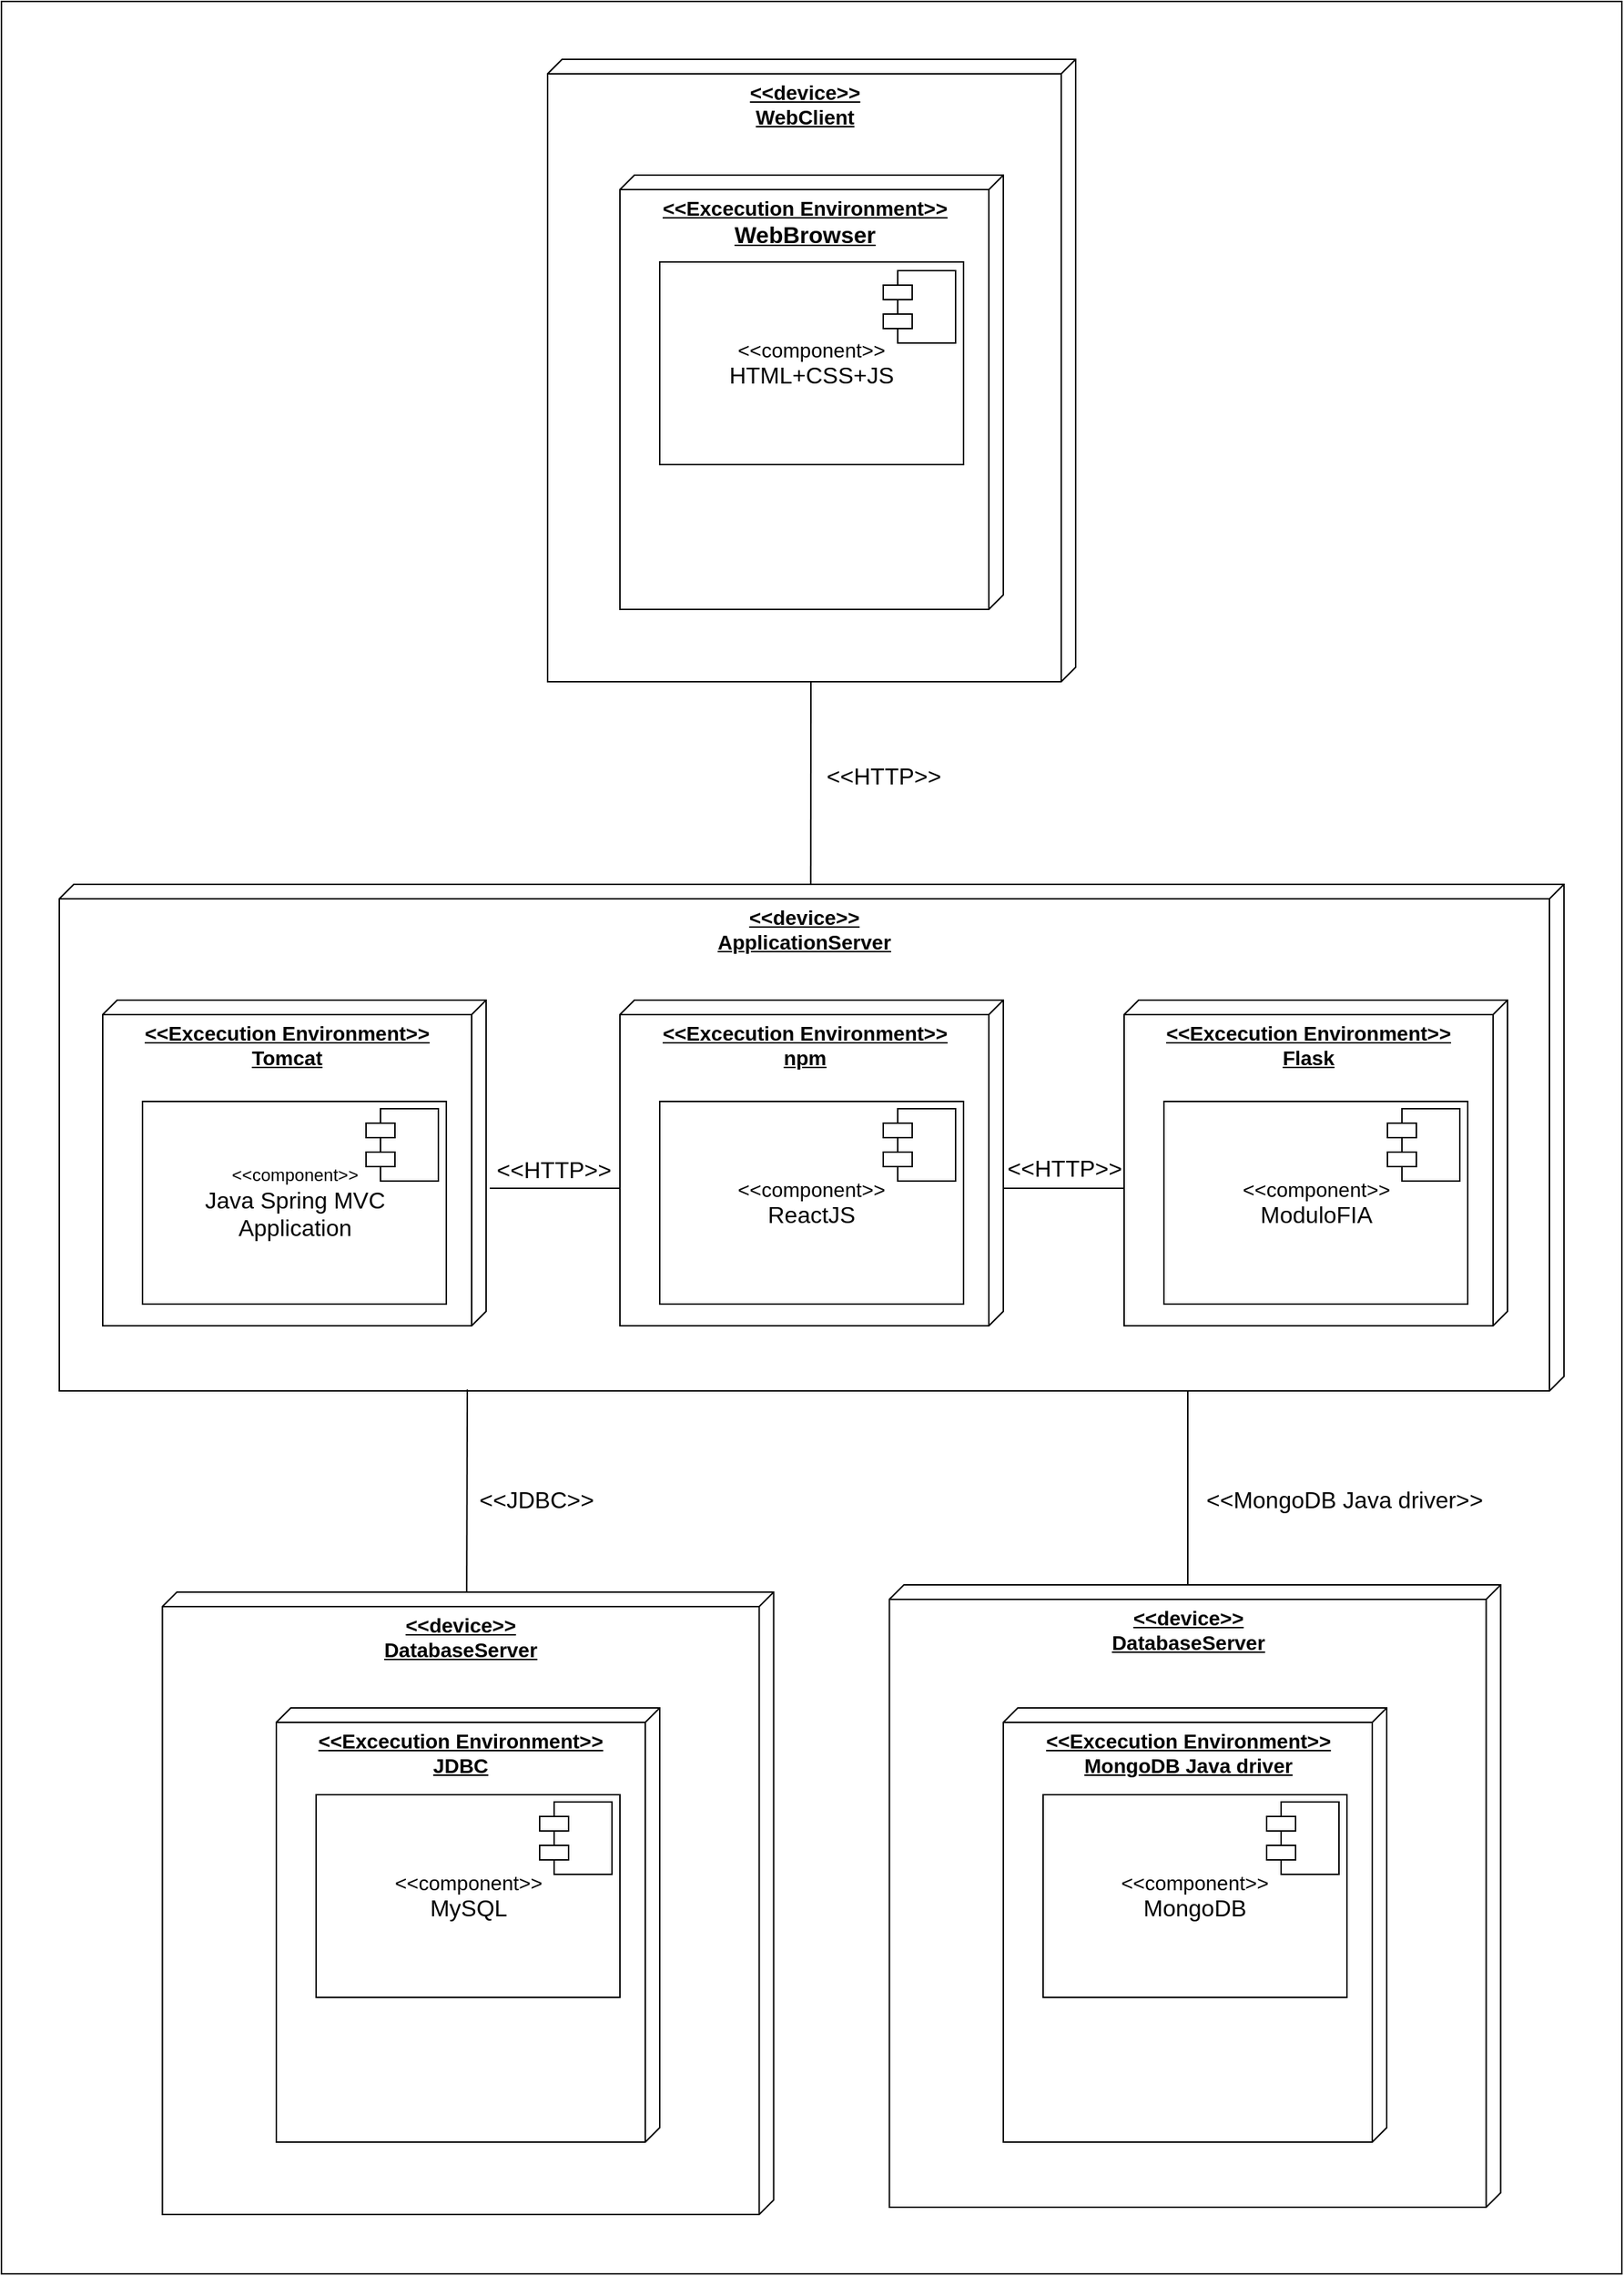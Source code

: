 <mxfile version="26.0.3" pages="3">
  <diagram name="Pagina-1" id="lA8DF_3MtJaZZ39MNtjd">
    <mxGraphModel grid="1" page="1" gridSize="10" guides="1" tooltips="1" connect="1" arrows="1" fold="1" pageScale="1" pageWidth="827" pageHeight="1169" math="0" shadow="0">
      <root>
        <mxCell id="0" />
        <mxCell id="1" parent="0" />
        <mxCell id="-nviOYs_1gD-JIajiZn7-2" value="" style="rounded=0;whiteSpace=wrap;html=1;" vertex="1" parent="1">
          <mxGeometry x="200" y="70" width="1120" height="1570" as="geometry" />
        </mxCell>
        <mxCell id="-nviOYs_1gD-JIajiZn7-4" value="&lt;b&gt;&lt;font style=&quot;&quot;&gt;&lt;font style=&quot;font-size: 14px;&quot;&gt;&amp;lt;&amp;lt;device&amp;gt;&amp;gt;&lt;br&gt;&lt;/font&gt;&lt;font style=&quot;font-size: 14px;&quot;&gt;WebClient&lt;/font&gt;&lt;/font&gt;&lt;/b&gt;" style="verticalAlign=top;align=center;spacingTop=8;spacingLeft=2;spacingRight=12;shape=cube;size=10;direction=south;fontStyle=4;html=1;whiteSpace=wrap;" vertex="1" parent="1">
          <mxGeometry x="577.5" y="110" width="365" height="430" as="geometry" />
        </mxCell>
        <mxCell id="-nviOYs_1gD-JIajiZn7-5" value="&lt;b&gt;&lt;font style=&quot;&quot;&gt;&lt;span style=&quot;font-size: 14px;&quot;&gt;&amp;lt;&amp;lt;Excecution Environment&amp;gt;&amp;gt;&lt;/span&gt;&lt;br&gt;&lt;font style=&quot;font-size: 16px;&quot;&gt;WebBrowser&lt;/font&gt;&lt;/font&gt;&lt;/b&gt;" style="verticalAlign=top;align=center;spacingTop=8;spacingLeft=2;spacingRight=12;shape=cube;size=10;direction=south;fontStyle=4;html=1;whiteSpace=wrap;" vertex="1" parent="1">
          <mxGeometry x="627.5" y="190" width="265" height="300" as="geometry" />
        </mxCell>
        <mxCell id="-nviOYs_1gD-JIajiZn7-7" value="&lt;font style=&quot;font-size: 14px;&quot;&gt;&amp;lt;&amp;lt;component&amp;gt;&amp;gt;&lt;/font&gt;&lt;div&gt;&lt;font style=&quot;font-size: 16px;&quot;&gt;HTML+CSS+JS&lt;/font&gt;&lt;/div&gt;" style="html=1;whiteSpace=wrap;" vertex="1" parent="1">
          <mxGeometry x="655" y="250" width="210" height="140" as="geometry" />
        </mxCell>
        <mxCell id="-nviOYs_1gD-JIajiZn7-6" value="" style="shape=module;align=left;spacingLeft=20;align=center;verticalAlign=top;whiteSpace=wrap;html=1;" vertex="1" parent="1">
          <mxGeometry x="809.5" y="256" width="50" height="50" as="geometry" />
        </mxCell>
        <mxCell id="-nviOYs_1gD-JIajiZn7-10" value="&lt;b&gt;&lt;font style=&quot;font-size: 14px;&quot;&gt;&amp;lt;&amp;lt;device&amp;gt;&amp;gt;&lt;br&gt;ApplicationServer&lt;/font&gt;&lt;/b&gt;" style="verticalAlign=top;align=center;spacingTop=8;spacingLeft=2;spacingRight=12;shape=cube;size=10;direction=south;fontStyle=4;html=1;whiteSpace=wrap;" vertex="1" parent="1">
          <mxGeometry x="240" y="680" width="1040" height="350" as="geometry" />
        </mxCell>
        <mxCell id="-nviOYs_1gD-JIajiZn7-11" value="&lt;b&gt;&lt;font style=&quot;font-size: 14px;&quot;&gt;&amp;lt;&amp;lt;Excecution Environment&amp;gt;&amp;gt;&lt;br&gt;&lt;font style=&quot;&quot;&gt;Tomcat&lt;/font&gt;&lt;/font&gt;&lt;/b&gt;" style="verticalAlign=top;align=center;spacingTop=8;spacingLeft=2;spacingRight=12;shape=cube;size=10;direction=south;fontStyle=4;html=1;whiteSpace=wrap;" vertex="1" parent="1">
          <mxGeometry x="270" y="760" width="265" height="225" as="geometry" />
        </mxCell>
        <mxCell id="-nviOYs_1gD-JIajiZn7-12" value="&lt;b&gt;&lt;font style=&quot;font-size: 14px;&quot;&gt;&amp;lt;&amp;lt;Excecution Environment&amp;gt;&amp;gt;&lt;br&gt;&lt;font style=&quot;&quot;&gt;npm&lt;/font&gt;&lt;/font&gt;&lt;/b&gt;" style="verticalAlign=top;align=center;spacingTop=8;spacingLeft=2;spacingRight=12;shape=cube;size=10;direction=south;fontStyle=4;html=1;whiteSpace=wrap;" vertex="1" parent="1">
          <mxGeometry x="627.5" y="760" width="265" height="225" as="geometry" />
        </mxCell>
        <mxCell id="-nviOYs_1gD-JIajiZn7-13" value="&lt;b&gt;&lt;font style=&quot;font-size: 14px;&quot;&gt;&amp;lt;&amp;lt;Excecution Environment&amp;gt;&amp;gt;&lt;br&gt;&lt;font style=&quot;&quot;&gt;Flask&lt;/font&gt;&lt;/font&gt;&lt;/b&gt;" style="verticalAlign=top;align=center;spacingTop=8;spacingLeft=2;spacingRight=12;shape=cube;size=10;direction=south;fontStyle=4;html=1;whiteSpace=wrap;" vertex="1" parent="1">
          <mxGeometry x="976" y="760" width="265" height="225" as="geometry" />
        </mxCell>
        <mxCell id="-nviOYs_1gD-JIajiZn7-15" value="&amp;lt;&amp;lt;component&amp;gt;&amp;gt;&lt;div&gt;&lt;font style=&quot;font-size: 16px;&quot;&gt;Java Spring MVC&lt;br&gt;Application&lt;/font&gt;&lt;/div&gt;" style="html=1;whiteSpace=wrap;align=center;" vertex="1" parent="1">
          <mxGeometry x="297.5" y="830" width="210" height="140" as="geometry" />
        </mxCell>
        <mxCell id="-nviOYs_1gD-JIajiZn7-16" value="" style="shape=module;align=left;spacingLeft=20;align=center;verticalAlign=top;whiteSpace=wrap;html=1;" vertex="1" parent="1">
          <mxGeometry x="452" y="835" width="50" height="50" as="geometry" />
        </mxCell>
        <mxCell id="-nviOYs_1gD-JIajiZn7-17" value="&lt;font style=&quot;font-size: 14px;&quot;&gt;&amp;lt;&amp;lt;component&amp;gt;&amp;gt;&lt;/font&gt;&lt;div&gt;&lt;font style=&quot;font-size: 16px;&quot;&gt;ReactJS&lt;/font&gt;&lt;/div&gt;" style="html=1;whiteSpace=wrap;align=center;" vertex="1" parent="1">
          <mxGeometry x="655" y="830" width="210" height="140" as="geometry" />
        </mxCell>
        <mxCell id="-nviOYs_1gD-JIajiZn7-18" value="" style="shape=module;align=left;spacingLeft=20;align=center;verticalAlign=top;whiteSpace=wrap;html=1;" vertex="1" parent="1">
          <mxGeometry x="809.5" y="835" width="50" height="50" as="geometry" />
        </mxCell>
        <mxCell id="-nviOYs_1gD-JIajiZn7-19" value="&lt;font style=&quot;font-size: 14px;&quot;&gt;&amp;lt;&amp;lt;component&amp;gt;&amp;gt;&lt;/font&gt;&lt;div&gt;&lt;font style=&quot;font-size: 16px;&quot;&gt;ModuloFIA&lt;/font&gt;&lt;/div&gt;" style="html=1;whiteSpace=wrap;align=center;" vertex="1" parent="1">
          <mxGeometry x="1003.5" y="830" width="210" height="140" as="geometry" />
        </mxCell>
        <mxCell id="-nviOYs_1gD-JIajiZn7-20" value="" style="shape=module;align=left;spacingLeft=20;align=center;verticalAlign=top;whiteSpace=wrap;html=1;" vertex="1" parent="1">
          <mxGeometry x="1158" y="835" width="50" height="50" as="geometry" />
        </mxCell>
        <mxCell id="-nviOYs_1gD-JIajiZn7-24" value="" style="endArrow=none;html=1;rounded=0;" edge="1" parent="1">
          <mxGeometry width="50" height="50" relative="1" as="geometry">
            <mxPoint x="627.5" y="890" as="sourcePoint" />
            <mxPoint x="537.5" y="890" as="targetPoint" />
          </mxGeometry>
        </mxCell>
        <mxCell id="-nviOYs_1gD-JIajiZn7-25" value="" style="endArrow=none;html=1;rounded=0;exitX=0.582;exitY=0.999;exitDx=0;exitDy=0;exitPerimeter=0;" edge="1" parent="1">
          <mxGeometry width="50" height="50" relative="1" as="geometry">
            <mxPoint x="976.005" y="890.0" as="sourcePoint" />
            <mxPoint x="892.24" y="890.0" as="targetPoint" />
          </mxGeometry>
        </mxCell>
        <mxCell id="-nviOYs_1gD-JIajiZn7-26" value="&lt;font style=&quot;font-size: 16px;&quot;&gt;&amp;lt;&amp;lt;HTTP&amp;gt;&amp;gt;&lt;/font&gt;" style="text;html=1;align=center;verticalAlign=middle;whiteSpace=wrap;rounded=0;" vertex="1" parent="1">
          <mxGeometry x="905" y="861" width="60" height="30" as="geometry" />
        </mxCell>
        <mxCell id="-nviOYs_1gD-JIajiZn7-27" value="&lt;font style=&quot;font-size: 16px;&quot;&gt;&amp;lt;&amp;lt;HTTP&amp;gt;&amp;gt;&lt;/font&gt;" style="text;html=1;align=center;verticalAlign=middle;whiteSpace=wrap;rounded=0;" vertex="1" parent="1">
          <mxGeometry x="552" y="862" width="60" height="30" as="geometry" />
        </mxCell>
        <mxCell id="-nviOYs_1gD-JIajiZn7-30" value="" style="endArrow=none;html=1;rounded=0;exitX=0;exitY=0.5;exitDx=0;exitDy=0;exitPerimeter=0;" edge="1" parent="1">
          <mxGeometry width="50" height="50" relative="1" as="geometry">
            <mxPoint x="759.38" y="680" as="sourcePoint" />
            <mxPoint x="759.513" y="540" as="targetPoint" />
          </mxGeometry>
        </mxCell>
        <mxCell id="-nviOYs_1gD-JIajiZn7-31" value="&lt;font style=&quot;font-size: 16px;&quot;&gt;&amp;lt;&amp;lt;HTTP&amp;gt;&amp;gt;&lt;/font&gt;" style="text;html=1;align=center;verticalAlign=middle;whiteSpace=wrap;rounded=0;" vertex="1" parent="1">
          <mxGeometry x="780" y="590" width="60" height="30" as="geometry" />
        </mxCell>
        <mxCell id="-nviOYs_1gD-JIajiZn7-32" value="" style="endArrow=none;html=1;rounded=0;exitX=0;exitY=0.5;exitDx=0;exitDy=0;exitPerimeter=0;" edge="1" parent="1">
          <mxGeometry width="50" height="50" relative="1" as="geometry">
            <mxPoint x="521.59" y="1169" as="sourcePoint" />
            <mxPoint x="522" y="1029" as="targetPoint" />
          </mxGeometry>
        </mxCell>
        <mxCell id="-nviOYs_1gD-JIajiZn7-33" value="&lt;font style=&quot;font-size: 16px;&quot;&gt;&amp;lt;&amp;lt;JDBC&amp;gt;&amp;gt;&lt;/font&gt;" style="text;html=1;align=center;verticalAlign=middle;whiteSpace=wrap;rounded=0;" vertex="1" parent="1">
          <mxGeometry x="540" y="1090" width="60" height="30" as="geometry" />
        </mxCell>
        <mxCell id="-nviOYs_1gD-JIajiZn7-34" value="&lt;b&gt;&lt;font style=&quot;font-size: 14px;&quot;&gt;&amp;lt;&amp;lt;device&amp;gt;&amp;gt;&lt;br&gt;&lt;font style=&quot;&quot;&gt;DatabaseServer&lt;/font&gt;&lt;/font&gt;&lt;/b&gt;" style="verticalAlign=top;align=center;spacingTop=8;spacingLeft=2;spacingRight=12;shape=cube;size=10;direction=south;fontStyle=4;html=1;whiteSpace=wrap;" vertex="1" parent="1">
          <mxGeometry x="311.25" y="1169" width="422.5" height="430" as="geometry" />
        </mxCell>
        <mxCell id="-nviOYs_1gD-JIajiZn7-35" value="&lt;b&gt;&lt;font style=&quot;font-size: 14px;&quot;&gt;&amp;lt;&amp;lt;Excecution Environment&amp;gt;&amp;gt;&lt;br&gt;JDBC&lt;/font&gt;&lt;/b&gt;" style="verticalAlign=top;align=center;spacingTop=8;spacingLeft=2;spacingRight=12;shape=cube;size=10;direction=south;fontStyle=4;html=1;whiteSpace=wrap;" vertex="1" parent="1">
          <mxGeometry x="390" y="1249" width="265" height="300" as="geometry" />
        </mxCell>
        <mxCell id="-nviOYs_1gD-JIajiZn7-36" value="&lt;font style=&quot;font-size: 14px;&quot;&gt;&amp;lt;&amp;lt;component&amp;gt;&amp;gt;&lt;/font&gt;&lt;div&gt;&lt;font style=&quot;font-size: 16px;&quot;&gt;MySQL&lt;/font&gt;&lt;/div&gt;" style="html=1;whiteSpace=wrap;" vertex="1" parent="1">
          <mxGeometry x="417.5" y="1309" width="210" height="140" as="geometry" />
        </mxCell>
        <mxCell id="-nviOYs_1gD-JIajiZn7-37" value="" style="shape=module;align=left;spacingLeft=20;align=center;verticalAlign=top;whiteSpace=wrap;html=1;" vertex="1" parent="1">
          <mxGeometry x="572" y="1314" width="50" height="50" as="geometry" />
        </mxCell>
        <mxCell id="c761bB_G_OvDRc0oadWR-1" value="&lt;b&gt;&lt;font style=&quot;font-size: 14px;&quot;&gt;&amp;lt;&amp;lt;device&amp;gt;&amp;gt;&lt;br&gt;&lt;font style=&quot;&quot;&gt;DatabaseServer&lt;/font&gt;&lt;/font&gt;&lt;/b&gt;" style="verticalAlign=top;align=center;spacingTop=8;spacingLeft=2;spacingRight=12;shape=cube;size=10;direction=south;fontStyle=4;html=1;whiteSpace=wrap;" vertex="1" parent="1">
          <mxGeometry x="813.75" y="1164" width="422.5" height="430" as="geometry" />
        </mxCell>
        <mxCell id="Pb9fd41tiZLt0TkNw5pT-2" value="&lt;b&gt;&lt;font style=&quot;font-size: 14px;&quot;&gt;&amp;lt;&amp;lt;Excecution Environment&amp;gt;&amp;gt;&lt;br&gt;MongoDB Java driver&lt;/font&gt;&lt;/b&gt;" style="verticalAlign=top;align=center;spacingTop=8;spacingLeft=2;spacingRight=12;shape=cube;size=10;direction=south;fontStyle=4;html=1;whiteSpace=wrap;" vertex="1" parent="1">
          <mxGeometry x="892.5" y="1249" width="265" height="300" as="geometry" />
        </mxCell>
        <mxCell id="Pb9fd41tiZLt0TkNw5pT-3" value="&lt;font style=&quot;font-size: 14px;&quot;&gt;&amp;lt;&amp;lt;component&amp;gt;&amp;gt;&lt;/font&gt;&lt;div&gt;&lt;font style=&quot;font-size: 16px;&quot;&gt;MongoDB&lt;/font&gt;&lt;/div&gt;" style="html=1;whiteSpace=wrap;" vertex="1" parent="1">
          <mxGeometry x="920" y="1309" width="210" height="140" as="geometry" />
        </mxCell>
        <mxCell id="Pb9fd41tiZLt0TkNw5pT-4" value="" style="shape=module;align=left;spacingLeft=20;align=center;verticalAlign=top;whiteSpace=wrap;html=1;" vertex="1" parent="1">
          <mxGeometry x="1074.5" y="1314" width="50" height="50" as="geometry" />
        </mxCell>
        <mxCell id="c761bB_G_OvDRc0oadWR-2" value="" style="endArrow=none;html=1;rounded=0;exitX=0;exitY=0.5;exitDx=0;exitDy=0;exitPerimeter=0;" edge="1" parent="1">
          <mxGeometry width="50" height="50" relative="1" as="geometry">
            <mxPoint x="1020" y="1164" as="sourcePoint" />
            <mxPoint x="1020" y="1030" as="targetPoint" />
          </mxGeometry>
        </mxCell>
        <mxCell id="c761bB_G_OvDRc0oadWR-3" value="&lt;font style=&quot;font-size: 16px;&quot;&gt;&amp;lt;&amp;lt;MongoDB Java driver&amp;gt;&amp;gt;&lt;/font&gt;" style="text;html=1;align=center;verticalAlign=middle;whiteSpace=wrap;rounded=0;" vertex="1" parent="1">
          <mxGeometry x="1014.5" y="1090" width="226.5" height="30" as="geometry" />
        </mxCell>
      </root>
    </mxGraphModel>
  </diagram>
  <diagram id="-SbaXZ2LKRRixJKATkKT" name="Pagina-2">
    <mxGraphModel grid="1" page="1" gridSize="10" guides="1" tooltips="1" connect="1" arrows="1" fold="1" pageScale="1" pageWidth="827" pageHeight="1169" math="0" shadow="0">
      <root>
        <mxCell id="0" />
        <mxCell id="1" parent="0" />
        <mxCell id="0d84LQk7R5rBMuFe07Nk-3" value="" style="shape=folder;fontStyle=1;tabWidth=110;tabHeight=30;tabPosition=left;html=1;boundedLbl=1;labelInHeader=1;container=0;collapsible=0;whiteSpace=wrap;movable=1;resizable=1;rotatable=1;deletable=1;editable=1;locked=0;connectable=1;strokeWidth=2;" vertex="1" parent="1">
          <mxGeometry x="130" y="830" width="2460" height="680" as="geometry" />
        </mxCell>
        <mxCell id="0d84LQk7R5rBMuFe07Nk-1" value="" style="shape=folder;fontStyle=1;tabWidth=110;tabHeight=30;tabPosition=left;html=1;boundedLbl=1;labelInHeader=1;container=0;collapsible=0;whiteSpace=wrap;movable=1;resizable=1;rotatable=1;deletable=1;editable=1;locked=0;connectable=1;strokeWidth=2;" vertex="1" parent="1">
          <mxGeometry x="130" y="390" width="2160" height="335" as="geometry" />
        </mxCell>
        <mxCell id="Yi4bhDepxu_YVayYhbj9-7" value="" style="shape=folder;fontStyle=1;tabWidth=110;tabHeight=30;tabPosition=left;html=1;boundedLbl=1;labelInHeader=1;container=0;collapsible=0;whiteSpace=wrap;movable=1;resizable=1;rotatable=1;deletable=1;editable=1;locked=0;connectable=1;strokeWidth=2;" vertex="1" parent="1">
          <mxGeometry x="130" y="30" width="2160" height="320" as="geometry" />
        </mxCell>
        <mxCell id="81pGAFUxL5MmXBP3q4Vm-62" value="" style="ellipse;whiteSpace=wrap;html=1;align=center;aspect=fixed;fillColor=none;strokeColor=none;resizable=1;perimeter=centerPerimeter;rotatable=1;allowArrows=0;points=[];outlineConnect=1;movable=1;deletable=1;editable=1;locked=0;connectable=1;" vertex="1" parent="1">
          <mxGeometry x="275" y="360" width="10" height="10" as="geometry" />
        </mxCell>
        <mxCell id="0d84LQk7R5rBMuFe07Nk-4" value="&lt;font style=&quot;font-size: 24px;&quot;&gt;&lt;b style=&quot;&quot;&gt;Persistence Tier&lt;/b&gt;&lt;/font&gt;" style="html=1;strokeColor=none;resizeWidth=1;resizeHeight=1;fillColor=none;part=1;connectable=0;allowArrows=0;deletable=0;whiteSpace=wrap;align=center;strokeWidth=2;" vertex="1" parent="1">
          <mxGeometry x="385" y="850" width="1830" height="20" as="geometry">
            <mxPoint y="30" as="offset" />
          </mxGeometry>
        </mxCell>
        <mxCell id="Yi4bhDepxu_YVayYhbj9-41" value="" style="ellipse;whiteSpace=wrap;html=1;align=center;aspect=fixed;fillColor=none;strokeColor=none;resizable=0;perimeter=centerPerimeter;rotatable=0;allowArrows=0;points=[];outlineConnect=1;" vertex="1" parent="1">
          <mxGeometry x="271" y="1130" width="10" height="10" as="geometry" />
        </mxCell>
        <mxCell id="Yi4bhDepxu_YVayYhbj9-81" value="&lt;font style=&quot;font-size: 20px;&quot;&gt;«component»&lt;br&gt;&lt;b&gt;GestioneUtenteService&lt;/b&gt;&lt;/font&gt;" style="html=1;dropTarget=0;whiteSpace=wrap;strokeWidth=2;" vertex="1" parent="1">
          <mxGeometry x="151.509" y="962" width="261.173" height="100" as="geometry" />
        </mxCell>
        <mxCell id="Yi4bhDepxu_YVayYhbj9-82" value="" style="shape=module;jettyWidth=8;jettyHeight=4;" vertex="1" parent="Yi4bhDepxu_YVayYhbj9-81">
          <mxGeometry x="1" width="20" height="20" relative="1" as="geometry">
            <mxPoint x="-27" y="7" as="offset" />
          </mxGeometry>
        </mxCell>
        <mxCell id="Yi4bhDepxu_YVayYhbj9-83" value="&lt;font style=&quot;font-size: 17px;&quot;&gt;«component»&lt;br&gt;&lt;b&gt;GestioneComunicazioneService&lt;/b&gt;&lt;/font&gt;" style="html=1;dropTarget=0;whiteSpace=wrap;strokeWidth=2;" vertex="1" parent="1">
          <mxGeometry x="447.505" y="962" width="261.173" height="100" as="geometry" />
        </mxCell>
        <mxCell id="Yi4bhDepxu_YVayYhbj9-84" value="" style="shape=module;jettyWidth=8;jettyHeight=4;" vertex="1" parent="Yi4bhDepxu_YVayYhbj9-83">
          <mxGeometry x="1" width="20" height="20" relative="1" as="geometry">
            <mxPoint x="-27" y="7" as="offset" />
          </mxGeometry>
        </mxCell>
        <mxCell id="Yi4bhDepxu_YVayYhbj9-85" value="&lt;font style=&quot;font-size: 20px;&quot;&gt;«component»&lt;br&gt;&lt;b&gt;GestioneCorsoService&lt;/b&gt;&lt;/font&gt;" style="html=1;dropTarget=0;whiteSpace=wrap;strokeWidth=2;" vertex="1" parent="1">
          <mxGeometry x="748.476" y="962" width="261.173" height="100" as="geometry" />
        </mxCell>
        <mxCell id="Yi4bhDepxu_YVayYhbj9-86" value="" style="shape=module;jettyWidth=8;jettyHeight=4;" vertex="1" parent="Yi4bhDepxu_YVayYhbj9-85">
          <mxGeometry x="1" width="20" height="20" relative="1" as="geometry">
            <mxPoint x="-27" y="7" as="offset" />
          </mxGeometry>
        </mxCell>
        <mxCell id="Yi4bhDepxu_YVayYhbj9-87" value="&lt;font style=&quot;font-size: 20px;&quot;&gt;«component»&lt;br&gt;&lt;b&gt;GestioneAlloggioService&lt;/b&gt;&lt;/font&gt;" style="html=1;dropTarget=0;whiteSpace=wrap;strokeWidth=2;" vertex="1" parent="1">
          <mxGeometry x="1046.959" y="962" width="261.173" height="100" as="geometry" />
        </mxCell>
        <mxCell id="Yi4bhDepxu_YVayYhbj9-88" value="" style="shape=module;jettyWidth=8;jettyHeight=4;" vertex="1" parent="Yi4bhDepxu_YVayYhbj9-87">
          <mxGeometry x="1" width="20" height="20" relative="1" as="geometry">
            <mxPoint x="-27" y="7" as="offset" />
          </mxGeometry>
        </mxCell>
        <mxCell id="Yv0sV6nmaAT2Z3z8lvIa-22" value="" style="edgeStyle=orthogonalEdgeStyle;rounded=0;orthogonalLoop=1;jettySize=auto;html=1;endArrow=none;endFill=0;strokeWidth=2;" edge="1" parent="1" source="Yi4bhDepxu_YVayYhbj9-89" target="Yi4bhDepxu_YVayYhbj9-101">
          <mxGeometry relative="1" as="geometry" />
        </mxCell>
        <mxCell id="Yi4bhDepxu_YVayYhbj9-89" value="&lt;font style=&quot;font-size: 20px;&quot;&gt;«component»&lt;br&gt;&lt;b&gt;GestioneEventoService&lt;/b&gt;&lt;/font&gt;" style="html=1;dropTarget=0;whiteSpace=wrap;strokeWidth=2;" vertex="1" parent="1">
          <mxGeometry x="1363.608" y="960" width="261.173" height="100" as="geometry" />
        </mxCell>
        <mxCell id="Yi4bhDepxu_YVayYhbj9-90" value="" style="shape=module;jettyWidth=8;jettyHeight=4;" vertex="1" parent="Yi4bhDepxu_YVayYhbj9-89">
          <mxGeometry x="1" width="20" height="20" relative="1" as="geometry">
            <mxPoint x="-27" y="7" as="offset" />
          </mxGeometry>
        </mxCell>
        <mxCell id="Yv0sV6nmaAT2Z3z8lvIa-20" style="edgeStyle=orthogonalEdgeStyle;rounded=0;orthogonalLoop=1;jettySize=auto;html=1;entryX=0.5;entryY=0;entryDx=0;entryDy=0;endArrow=none;endFill=0;strokeWidth=2;" edge="1" parent="1" source="Yi4bhDepxu_YVayYhbj9-91" target="Yi4bhDepxu_YVayYhbj9-103">
          <mxGeometry relative="1" as="geometry" />
        </mxCell>
        <mxCell id="Yi4bhDepxu_YVayYhbj9-91" value="&lt;font style=&quot;font-size: 20px;&quot;&gt;«component»&lt;br&gt;&lt;b&gt;GestioneAnnuncioService&lt;/b&gt;&lt;/font&gt;" style="html=1;dropTarget=0;whiteSpace=wrap;strokeWidth=2;" vertex="1" parent="1">
          <mxGeometry x="1677.314" y="961" width="261.173" height="100" as="geometry" />
        </mxCell>
        <mxCell id="Yi4bhDepxu_YVayYhbj9-92" value="" style="shape=module;jettyWidth=8;jettyHeight=4;" vertex="1" parent="Yi4bhDepxu_YVayYhbj9-91">
          <mxGeometry x="1" width="20" height="20" relative="1" as="geometry">
            <mxPoint x="-27" y="7" as="offset" />
          </mxGeometry>
        </mxCell>
        <mxCell id="Yi4bhDepxu_YVayYhbj9-93" value="&lt;font style=&quot;font-size: 20px;&quot;&gt;«component»&lt;br&gt;&lt;b&gt;GestioneUtenteDAO&lt;/b&gt;&lt;/font&gt;" style="html=1;dropTarget=0;whiteSpace=wrap;strokeWidth=2;" vertex="1" parent="1">
          <mxGeometry x="151.509" y="1180" width="261.173" height="100" as="geometry" />
        </mxCell>
        <mxCell id="Yi4bhDepxu_YVayYhbj9-94" value="" style="shape=module;jettyWidth=8;jettyHeight=4;" vertex="1" parent="Yi4bhDepxu_YVayYhbj9-93">
          <mxGeometry x="1" width="20" height="20" relative="1" as="geometry">
            <mxPoint x="-27" y="7" as="offset" />
          </mxGeometry>
        </mxCell>
        <mxCell id="Yi4bhDepxu_YVayYhbj9-95" value="&lt;font style=&quot;font-size: 18px;&quot;&gt;«component»&lt;br&gt;&lt;b&gt;GestioneComunicazioneDAO&lt;/b&gt;&lt;/font&gt;" style="html=1;dropTarget=0;whiteSpace=wrap;strokeWidth=2;" vertex="1" parent="1">
          <mxGeometry x="447.505" y="1180" width="261.173" height="100" as="geometry" />
        </mxCell>
        <mxCell id="Yi4bhDepxu_YVayYhbj9-96" value="" style="shape=module;jettyWidth=8;jettyHeight=4;" vertex="1" parent="Yi4bhDepxu_YVayYhbj9-95">
          <mxGeometry x="1" width="20" height="20" relative="1" as="geometry">
            <mxPoint x="-27" y="7" as="offset" />
          </mxGeometry>
        </mxCell>
        <mxCell id="Yi4bhDepxu_YVayYhbj9-97" value="&lt;font style=&quot;font-size: 20px;&quot;&gt;«component»&lt;br&gt;&lt;b&gt;GestioneCorsoDAO&lt;/b&gt;&lt;/font&gt;" style="html=1;dropTarget=0;whiteSpace=wrap;strokeWidth=2;" vertex="1" parent="1">
          <mxGeometry x="748.476" y="1180" width="261.173" height="100" as="geometry" />
        </mxCell>
        <mxCell id="Yi4bhDepxu_YVayYhbj9-98" value="" style="shape=module;jettyWidth=8;jettyHeight=4;" vertex="1" parent="Yi4bhDepxu_YVayYhbj9-97">
          <mxGeometry x="1" width="20" height="20" relative="1" as="geometry">
            <mxPoint x="-27" y="7" as="offset" />
          </mxGeometry>
        </mxCell>
        <mxCell id="Yi4bhDepxu_YVayYhbj9-99" value="&lt;font style=&quot;font-size: 20px;&quot;&gt;«component»&lt;br&gt;&lt;b&gt;GestioneAlloggioDAO&lt;/b&gt;&lt;/font&gt;" style="html=1;dropTarget=0;whiteSpace=wrap;strokeWidth=2;" vertex="1" parent="1">
          <mxGeometry x="1046.959" y="1180" width="261.173" height="100" as="geometry" />
        </mxCell>
        <mxCell id="Yi4bhDepxu_YVayYhbj9-100" value="" style="shape=module;jettyWidth=8;jettyHeight=4;" vertex="1" parent="Yi4bhDepxu_YVayYhbj9-99">
          <mxGeometry x="1" width="20" height="20" relative="1" as="geometry">
            <mxPoint x="-27" y="7" as="offset" />
          </mxGeometry>
        </mxCell>
        <mxCell id="Yi4bhDepxu_YVayYhbj9-101" value="&lt;font style=&quot;font-size: 20px;&quot;&gt;«component»&lt;br&gt;&lt;b&gt;GestioneEventoDAO&lt;/b&gt;&lt;/font&gt;" style="html=1;dropTarget=0;whiteSpace=wrap;strokeWidth=2;" vertex="1" parent="1">
          <mxGeometry x="1363.608" y="1178" width="261.173" height="100" as="geometry" />
        </mxCell>
        <mxCell id="Yi4bhDepxu_YVayYhbj9-102" value="" style="shape=module;jettyWidth=8;jettyHeight=4;" vertex="1" parent="Yi4bhDepxu_YVayYhbj9-101">
          <mxGeometry x="1" width="20" height="20" relative="1" as="geometry">
            <mxPoint x="-27" y="7" as="offset" />
          </mxGeometry>
        </mxCell>
        <mxCell id="Yi4bhDepxu_YVayYhbj9-103" value="&lt;font style=&quot;font-size: 20px;&quot;&gt;«component»&lt;br&gt;&lt;b&gt;GestioneAnnuncio&lt;/b&gt;&lt;b&gt;DAO&lt;/b&gt;&lt;/font&gt;" style="html=1;dropTarget=0;whiteSpace=wrap;strokeWidth=2;" vertex="1" parent="1">
          <mxGeometry x="1677.314" y="1179" width="261.173" height="100" as="geometry" />
        </mxCell>
        <mxCell id="Yi4bhDepxu_YVayYhbj9-104" value="" style="shape=module;jettyWidth=8;jettyHeight=4;" vertex="1" parent="Yi4bhDepxu_YVayYhbj9-103">
          <mxGeometry x="1" width="20" height="20" relative="1" as="geometry">
            <mxPoint x="-27" y="7" as="offset" />
          </mxGeometry>
        </mxCell>
        <mxCell id="Yi4bhDepxu_YVayYhbj9-110" value="" style="rounded=0;orthogonalLoop=1;jettySize=auto;html=1;endArrow=halfCircle;endFill=0;endSize=6;strokeWidth=2;sketch=0;exitX=0.5;exitY=1;exitDx=0;exitDy=0;" edge="1" parent="1" source="Yi4bhDepxu_YVayYhbj9-81" target="Yi4bhDepxu_YVayYhbj9-112">
          <mxGeometry relative="1" as="geometry">
            <mxPoint x="311" y="1135" as="sourcePoint" />
          </mxGeometry>
        </mxCell>
        <mxCell id="Yi4bhDepxu_YVayYhbj9-111" value="" style="rounded=0;orthogonalLoop=1;jettySize=auto;html=1;endArrow=oval;endFill=0;sketch=0;sourcePerimeterSpacing=0;targetPerimeterSpacing=0;endSize=10;exitX=0.5;exitY=0;exitDx=0;exitDy=0;strokeWidth=2;" edge="1" parent="1" source="Yi4bhDepxu_YVayYhbj9-93" target="Yi4bhDepxu_YVayYhbj9-112">
          <mxGeometry relative="1" as="geometry">
            <mxPoint x="271" y="1135" as="sourcePoint" />
          </mxGeometry>
        </mxCell>
        <mxCell id="Yi4bhDepxu_YVayYhbj9-112" value="" style="ellipse;whiteSpace=wrap;html=1;align=center;aspect=fixed;fillColor=none;strokeColor=none;resizable=0;perimeter=centerPerimeter;rotatable=0;allowArrows=0;points=[];outlineConnect=1;" vertex="1" parent="1">
          <mxGeometry x="277.1" y="1120" width="10" height="10" as="geometry" />
        </mxCell>
        <mxCell id="Yi4bhDepxu_YVayYhbj9-114" value="" style="endArrow=none;html=1;rounded=0;entryX=0.5;entryY=1;entryDx=0;entryDy=0;exitX=0.5;exitY=0;exitDx=0;exitDy=0;strokeWidth=2;" edge="1" parent="1" source="Yi4bhDepxu_YVayYhbj9-95" target="Yi4bhDepxu_YVayYhbj9-83">
          <mxGeometry width="50" height="50" relative="1" as="geometry">
            <mxPoint x="450" y="1160" as="sourcePoint" />
            <mxPoint x="500" y="1110" as="targetPoint" />
          </mxGeometry>
        </mxCell>
        <mxCell id="Yi4bhDepxu_YVayYhbj9-115" value="" style="endArrow=none;html=1;rounded=0;entryX=0.27;entryY=0.998;entryDx=0;entryDy=0;entryPerimeter=0;strokeWidth=2;" edge="1" parent="1" target="Yi4bhDepxu_YVayYhbj9-83">
          <mxGeometry width="50" height="50" relative="1" as="geometry">
            <mxPoint x="290" y="1125" as="sourcePoint" />
            <mxPoint x="517.65" y="1067" as="targetPoint" />
            <Array as="points">
              <mxPoint x="518" y="1125" />
            </Array>
          </mxGeometry>
        </mxCell>
        <mxCell id="Yi4bhDepxu_YVayYhbj9-116" value="" style="rounded=0;orthogonalLoop=1;jettySize=auto;html=1;endArrow=halfCircle;endFill=0;endSize=6;strokeWidth=2;sketch=0;exitX=0.5;exitY=1;exitDx=0;exitDy=0;" edge="1" parent="1">
          <mxGeometry relative="1" as="geometry">
            <mxPoint x="878.72" y="1062" as="sourcePoint" />
            <mxPoint x="878.72" y="1125" as="targetPoint" />
          </mxGeometry>
        </mxCell>
        <mxCell id="Yi4bhDepxu_YVayYhbj9-117" value="" style="rounded=0;orthogonalLoop=1;jettySize=auto;html=1;endArrow=oval;endFill=0;sketch=0;sourcePerimeterSpacing=0;targetPerimeterSpacing=0;endSize=10;exitX=0.5;exitY=0;exitDx=0;exitDy=0;strokeWidth=2;" edge="1" parent="1">
          <mxGeometry relative="1" as="geometry">
            <mxPoint x="878.72" y="1180" as="sourcePoint" />
            <mxPoint x="878.72" y="1125" as="targetPoint" />
          </mxGeometry>
        </mxCell>
        <mxCell id="Yi4bhDepxu_YVayYhbj9-118" value="" style="endArrow=none;html=1;rounded=0;entryX=0.27;entryY=0.998;entryDx=0;entryDy=0;entryPerimeter=0;strokeWidth=2;" edge="1" parent="1">
          <mxGeometry width="50" height="50" relative="1" as="geometry">
            <mxPoint x="870" y="1125" as="sourcePoint" />
            <mxPoint x="642" y="1062" as="targetPoint" />
            <Array as="points">
              <mxPoint x="642" y="1125" />
            </Array>
          </mxGeometry>
        </mxCell>
        <mxCell id="Yi4bhDepxu_YVayYhbj9-123" value="" style="endArrow=none;html=1;rounded=0;entryX=0.5;entryY=1;entryDx=0;entryDy=0;exitX=0.5;exitY=0;exitDx=0;exitDy=0;strokeWidth=2;" edge="1" parent="1">
          <mxGeometry width="50" height="50" relative="1" as="geometry">
            <mxPoint x="1177.09" y="1180" as="sourcePoint" />
            <mxPoint x="1177.09" y="1062" as="targetPoint" />
          </mxGeometry>
        </mxCell>
        <mxCell id="Yv0sV6nmaAT2Z3z8lvIa-34" value="" style="ellipse;whiteSpace=wrap;html=1;align=center;aspect=fixed;fillColor=none;strokeColor=none;resizable=0;perimeter=centerPerimeter;rotatable=0;allowArrows=0;points=[];outlineConnect=1;" vertex="1" parent="1">
          <mxGeometry x="375" y="381" width="10" height="10" as="geometry" />
        </mxCell>
        <mxCell id="Yi4bhDepxu_YVayYhbj9-129" value="" style="rounded=0;orthogonalLoop=1;jettySize=auto;html=1;endArrow=halfCircle;endFill=0;endSize=6;strokeWidth=2;sketch=0;exitX=0.5;exitY=1;exitDx=0;exitDy=0;" edge="1" parent="1" source="81pGAFUxL5MmXBP3q4Vm-106">
          <mxGeometry relative="1" as="geometry">
            <mxPoint x="281.73" y="844" as="sourcePoint" />
            <mxPoint x="282" y="790" as="targetPoint" />
          </mxGeometry>
        </mxCell>
        <mxCell id="Yv0sV6nmaAT2Z3z8lvIa-32" value="" style="rounded=0;orthogonalLoop=1;jettySize=auto;html=1;endArrow=halfCircle;endFill=0;endSize=6;strokeWidth=2;sketch=0;" edge="1" parent="1">
          <mxGeometry relative="1" as="geometry">
            <mxPoint x="285.714" y="240" as="sourcePoint" />
            <mxPoint x="285.714" y="335" as="targetPoint" />
          </mxGeometry>
        </mxCell>
        <mxCell id="Yv0sV6nmaAT2Z3z8lvIa-33" value="" style="rounded=0;orthogonalLoop=1;jettySize=auto;html=1;endArrow=oval;endFill=0;sketch=0;sourcePerimeterSpacing=0;targetPerimeterSpacing=0;endSize=10;strokeWidth=2;" edge="1" parent="1">
          <mxGeometry relative="1" as="geometry">
            <mxPoint x="285.714" y="488" as="sourcePoint" />
            <mxPoint x="285.714" y="335" as="targetPoint" />
          </mxGeometry>
        </mxCell>
        <mxCell id="Yv0sV6nmaAT2Z3z8lvIa-38" value="" style="rounded=0;orthogonalLoop=1;jettySize=auto;html=1;endArrow=halfCircle;endFill=0;endSize=6;strokeWidth=2;sketch=0;" edge="1" parent="1">
          <mxGeometry relative="1" as="geometry">
            <mxPoint x="577.594" y="241" as="sourcePoint" />
            <mxPoint x="577.594" y="336" as="targetPoint" />
          </mxGeometry>
        </mxCell>
        <mxCell id="Yv0sV6nmaAT2Z3z8lvIa-39" value="" style="rounded=0;orthogonalLoop=1;jettySize=auto;html=1;endArrow=oval;endFill=0;sketch=0;sourcePerimeterSpacing=0;targetPerimeterSpacing=0;endSize=10;strokeWidth=2;" edge="1" parent="1">
          <mxGeometry relative="1" as="geometry">
            <mxPoint x="577.594" y="489" as="sourcePoint" />
            <mxPoint x="577.594" y="336" as="targetPoint" />
          </mxGeometry>
        </mxCell>
        <mxCell id="Yi4bhDepxu_YVayYhbj9-132" value="" style="endArrow=none;html=1;rounded=0;entryX=0.25;entryY=1;entryDx=0;entryDy=0;strokeWidth=2;" edge="1" parent="1" target="81pGAFUxL5MmXBP3q4Vm-110">
          <mxGeometry width="50" height="50" relative="1" as="geometry">
            <mxPoint x="290" y="790" as="sourcePoint" />
            <mxPoint x="795" y="598" as="targetPoint" />
            <Array as="points">
              <mxPoint x="813" y="790" />
            </Array>
          </mxGeometry>
        </mxCell>
        <mxCell id="Yv0sV6nmaAT2Z3z8lvIa-40" value="" style="rounded=0;orthogonalLoop=1;jettySize=auto;html=1;endArrow=halfCircle;endFill=0;endSize=6;strokeWidth=2;sketch=0;" edge="1" parent="1">
          <mxGeometry relative="1" as="geometry">
            <mxPoint x="1177.044" y="241" as="sourcePoint" />
            <mxPoint x="1177.044" y="336" as="targetPoint" />
          </mxGeometry>
        </mxCell>
        <mxCell id="Yv0sV6nmaAT2Z3z8lvIa-41" value="" style="rounded=0;orthogonalLoop=1;jettySize=auto;html=1;endArrow=oval;endFill=0;sketch=0;sourcePerimeterSpacing=0;targetPerimeterSpacing=0;endSize=10;strokeWidth=2;" edge="1" parent="1">
          <mxGeometry relative="1" as="geometry">
            <mxPoint x="1177.044" y="489" as="sourcePoint" />
            <mxPoint x="1177.044" y="336" as="targetPoint" />
          </mxGeometry>
        </mxCell>
        <mxCell id="Yv0sV6nmaAT2Z3z8lvIa-42" value="" style="rounded=0;orthogonalLoop=1;jettySize=auto;html=1;endArrow=halfCircle;endFill=0;endSize=6;strokeWidth=2;sketch=0;" edge="1" parent="1">
          <mxGeometry relative="1" as="geometry">
            <mxPoint x="1493.694" y="239" as="sourcePoint" />
            <mxPoint x="1493.694" y="334" as="targetPoint" />
          </mxGeometry>
        </mxCell>
        <mxCell id="Yv0sV6nmaAT2Z3z8lvIa-43" value="" style="rounded=0;orthogonalLoop=1;jettySize=auto;html=1;endArrow=oval;endFill=0;sketch=0;sourcePerimeterSpacing=0;targetPerimeterSpacing=0;endSize=10;strokeWidth=2;" edge="1" parent="1">
          <mxGeometry relative="1" as="geometry">
            <mxPoint x="1493.694" y="487" as="sourcePoint" />
            <mxPoint x="1493.694" y="334" as="targetPoint" />
          </mxGeometry>
        </mxCell>
        <mxCell id="Yi4bhDepxu_YVayYhbj9-130" value="" style="rounded=0;orthogonalLoop=1;jettySize=auto;html=1;endArrow=oval;endFill=0;sketch=0;sourcePerimeterSpacing=0;targetPerimeterSpacing=0;endSize=10;exitX=0.5;exitY=0;exitDx=0;exitDy=0;strokeWidth=2;" edge="1" parent="1">
          <mxGeometry relative="1" as="geometry">
            <mxPoint x="281.73" y="962" as="sourcePoint" />
            <mxPoint x="282" y="790" as="targetPoint" />
          </mxGeometry>
        </mxCell>
        <mxCell id="Yi4bhDepxu_YVayYhbj9-134" value="" style="endArrow=none;html=1;rounded=0;entryX=0.25;entryY=1;entryDx=0;entryDy=0;strokeWidth=2;" edge="1" parent="1" target="81pGAFUxL5MmXBP3q4Vm-114">
          <mxGeometry width="50" height="50" relative="1" as="geometry">
            <mxPoint x="1110" y="790" as="sourcePoint" />
            <mxPoint x="1260" y="760" as="targetPoint" />
            <Array as="points">
              <mxPoint x="1428" y="790" />
            </Array>
          </mxGeometry>
        </mxCell>
        <mxCell id="Yv0sV6nmaAT2Z3z8lvIa-44" value="" style="rounded=0;orthogonalLoop=1;jettySize=auto;html=1;endArrow=halfCircle;endFill=0;endSize=6;strokeWidth=2;sketch=0;" edge="1" parent="1">
          <mxGeometry relative="1" as="geometry">
            <mxPoint x="1806.904" y="241" as="sourcePoint" />
            <mxPoint x="1806.904" y="336" as="targetPoint" />
          </mxGeometry>
        </mxCell>
        <mxCell id="Yi4bhDepxu_YVayYhbj9-136" value="" style="rounded=0;orthogonalLoop=1;jettySize=auto;html=1;endArrow=halfCircle;endFill=0;endSize=6;strokeWidth=2;sketch=0;exitX=0.5;exitY=1;exitDx=0;exitDy=0;" edge="1" parent="1">
          <mxGeometry relative="1" as="geometry">
            <mxPoint x="570" y="588" as="sourcePoint" />
            <mxPoint x="571" y="750" as="targetPoint" />
          </mxGeometry>
        </mxCell>
        <mxCell id="Yv0sV6nmaAT2Z3z8lvIa-45" value="" style="rounded=0;orthogonalLoop=1;jettySize=auto;html=1;endArrow=oval;endFill=0;sketch=0;sourcePerimeterSpacing=0;targetPerimeterSpacing=0;endSize=10;strokeWidth=2;" edge="1" parent="1">
          <mxGeometry relative="1" as="geometry">
            <mxPoint x="1806.904" y="489" as="sourcePoint" />
            <mxPoint x="1806.904" y="336" as="targetPoint" />
          </mxGeometry>
        </mxCell>
        <mxCell id="Yi4bhDepxu_YVayYhbj9-137" value="" style="rounded=0;orthogonalLoop=1;jettySize=auto;html=1;endArrow=oval;endFill=0;sketch=0;sourcePerimeterSpacing=0;targetPerimeterSpacing=0;endSize=10;exitX=0.5;exitY=0;exitDx=0;exitDy=0;strokeWidth=2;" edge="1" parent="1">
          <mxGeometry relative="1" as="geometry">
            <mxPoint x="570.73" y="962" as="sourcePoint" />
            <mxPoint x="571" y="750" as="targetPoint" />
          </mxGeometry>
        </mxCell>
        <mxCell id="Yi4bhDepxu_YVayYhbj9-146" value="" style="rounded=0;orthogonalLoop=1;jettySize=auto;html=1;endArrow=oval;endFill=0;sketch=0;sourcePerimeterSpacing=0;targetPerimeterSpacing=0;endSize=10;strokeWidth=2;" edge="1" parent="1">
          <mxGeometry relative="1" as="geometry">
            <mxPoint x="878" y="961" as="sourcePoint" />
            <mxPoint x="878.15" y="821" as="targetPoint" />
          </mxGeometry>
        </mxCell>
        <mxCell id="Yi4bhDepxu_YVayYhbj9-147" value="" style="rounded=0;orthogonalLoop=1;jettySize=auto;html=1;endArrow=halfCircle;endFill=0;endSize=6;strokeWidth=2;sketch=0;exitX=0.5;exitY=1;exitDx=0;exitDy=0;" edge="1" parent="1">
          <mxGeometry relative="1" as="geometry">
            <mxPoint x="1176.47" y="589" as="sourcePoint" />
            <mxPoint x="1177.89" y="821" as="targetPoint" />
          </mxGeometry>
        </mxCell>
        <mxCell id="Yi4bhDepxu_YVayYhbj9-148" value="" style="rounded=0;orthogonalLoop=1;jettySize=auto;html=1;endArrow=oval;endFill=0;sketch=0;sourcePerimeterSpacing=0;targetPerimeterSpacing=0;endSize=10;strokeWidth=2;" edge="1" parent="1">
          <mxGeometry relative="1" as="geometry">
            <mxPoint x="1177.89" y="962" as="sourcePoint" />
            <mxPoint x="1178.04" y="822" as="targetPoint" />
          </mxGeometry>
        </mxCell>
        <mxCell id="81pGAFUxL5MmXBP3q4Vm-139" value="&lt;font style=&quot;font-size: 24px;&quot;&gt;React&lt;/font&gt;" style="text;html=1;align=center;verticalAlign=middle;resizable=0;points=[];autosize=1;strokeColor=none;fillColor=none;fontStyle=1" vertex="1" parent="1">
          <mxGeometry x="2305" y="326" width="90" height="40" as="geometry" />
        </mxCell>
        <mxCell id="81pGAFUxL5MmXBP3q4Vm-140" value="&lt;font style=&quot;font-size: 24px;&quot;&gt;Spring Boot&lt;/font&gt;" style="text;html=1;align=center;verticalAlign=middle;resizable=0;points=[];autosize=1;strokeColor=none;fillColor=none;fontStyle=1" vertex="1" parent="1">
          <mxGeometry x="2304" y="364" width="150" height="40" as="geometry" />
        </mxCell>
        <mxCell id="Yv0sV6nmaAT2Z3z8lvIa-48" value="" style="line;strokeWidth=2;fillColor=none;align=left;verticalAlign=middle;spacingTop=-1;spacingLeft=3;spacingRight=3;rotatable=0;labelPosition=right;points=[];portConstraint=eastwest;strokeColor=inherit;dashed=1;" vertex="1" parent="1">
          <mxGeometry x="100" y="365" width="2330" height="8" as="geometry" />
        </mxCell>
        <mxCell id="Yi4bhDepxu_YVayYhbj9-8" value="&lt;font style=&quot;font-size: 24px;&quot;&gt;&lt;b style=&quot;&quot;&gt;Presentation Tier&lt;/b&gt;&lt;/font&gt;" style="html=1;strokeColor=none;resizeWidth=1;resizeHeight=1;fillColor=none;part=1;connectable=1;allowArrows=0;deletable=1;whiteSpace=wrap;movable=1;resizable=1;rotatable=1;editable=1;locked=0;" vertex="1" parent="1">
          <mxGeometry x="385" y="50" width="1830" height="10" as="geometry">
            <mxPoint y="30" as="offset" />
          </mxGeometry>
        </mxCell>
        <mxCell id="Yi4bhDepxu_YVayYhbj9-9" value="&lt;font style=&quot;font-size: 20px;&quot;&gt;«component»&lt;br&gt;&lt;b&gt;GestioneUtenteGUI&lt;/b&gt;&lt;/font&gt;" style="html=1;dropTarget=0;whiteSpace=wrap;movable=1;resizable=1;rotatable=1;deletable=1;editable=1;locked=0;connectable=1;strokeWidth=2;" vertex="1" parent="1">
          <mxGeometry x="153.981" y="141" width="260.449" height="100" as="geometry" />
        </mxCell>
        <mxCell id="Yi4bhDepxu_YVayYhbj9-10" value="" style="shape=module;jettyWidth=8;jettyHeight=4;movable=1;resizable=1;rotatable=1;deletable=1;editable=1;locked=0;connectable=1;" vertex="1" parent="Yi4bhDepxu_YVayYhbj9-9">
          <mxGeometry x="1" width="20" height="20" relative="1" as="geometry">
            <mxPoint x="-27" y="7" as="offset" />
          </mxGeometry>
        </mxCell>
        <mxCell id="Yi4bhDepxu_YVayYhbj9-13" value="&lt;font style=&quot;font-size: 18px;&quot;&gt;«component»&lt;br&gt;&lt;b&gt;GestioneComunicazioneGUI&lt;/b&gt;&lt;/font&gt;" style="html=1;dropTarget=0;whiteSpace=wrap;movable=1;resizable=1;rotatable=1;deletable=1;editable=1;locked=0;connectable=1;strokeWidth=2;" vertex="1" parent="1">
          <mxGeometry x="449.157" y="141" width="260.449" height="100" as="geometry" />
        </mxCell>
        <mxCell id="Yi4bhDepxu_YVayYhbj9-14" value="" style="shape=module;jettyWidth=8;jettyHeight=4;movable=1;resizable=1;rotatable=1;deletable=1;editable=1;locked=0;connectable=1;" vertex="1" parent="Yi4bhDepxu_YVayYhbj9-13">
          <mxGeometry x="1" width="20" height="20" relative="1" as="geometry">
            <mxPoint x="-27" y="7" as="offset" />
          </mxGeometry>
        </mxCell>
        <mxCell id="Yi4bhDepxu_YVayYhbj9-11" value="&lt;font style=&quot;font-size: 20px;&quot;&gt;«component»&lt;br&gt;&lt;b&gt;GestioneCorsoGUI&lt;/b&gt;&lt;/font&gt;" style="html=1;dropTarget=0;whiteSpace=wrap;movable=1;resizable=1;rotatable=1;deletable=1;editable=1;locked=0;connectable=1;strokeWidth=2;" vertex="1" parent="1">
          <mxGeometry x="749.294" y="141" width="260.449" height="100" as="geometry" />
        </mxCell>
        <mxCell id="Yi4bhDepxu_YVayYhbj9-12" value="" style="shape=module;jettyWidth=8;jettyHeight=4;movable=1;resizable=1;rotatable=1;deletable=1;editable=1;locked=0;connectable=1;" vertex="1" parent="Yi4bhDepxu_YVayYhbj9-11">
          <mxGeometry x="1" width="20" height="20" relative="1" as="geometry">
            <mxPoint x="-27" y="7" as="offset" />
          </mxGeometry>
        </mxCell>
        <mxCell id="Yi4bhDepxu_YVayYhbj9-17" value="&lt;font style=&quot;font-size: 20px;&quot;&gt;«component»&lt;br&gt;&lt;b&gt;GestioneAlloggioGUI&lt;/b&gt;&lt;/font&gt;" style="html=1;dropTarget=0;whiteSpace=wrap;movable=1;resizable=1;rotatable=1;deletable=1;editable=1;locked=0;connectable=1;strokeWidth=2;" vertex="1" parent="1">
          <mxGeometry x="1046.95" y="141" width="260.449" height="100" as="geometry" />
        </mxCell>
        <mxCell id="Yi4bhDepxu_YVayYhbj9-18" value="" style="shape=module;jettyWidth=8;jettyHeight=4;movable=1;resizable=1;rotatable=1;deletable=1;editable=1;locked=0;connectable=1;" vertex="1" parent="Yi4bhDepxu_YVayYhbj9-17">
          <mxGeometry x="1" width="20" height="20" relative="1" as="geometry">
            <mxPoint x="-27" y="7" as="offset" />
          </mxGeometry>
        </mxCell>
        <mxCell id="Yi4bhDepxu_YVayYhbj9-15" value="&lt;font style=&quot;font-size: 20px;&quot;&gt;«component»&lt;br&gt;&lt;b&gt;GestioneEventoGUI&lt;/b&gt;&lt;/font&gt;" style="html=1;dropTarget=0;whiteSpace=wrap;movable=1;resizable=1;rotatable=1;deletable=1;editable=1;locked=0;connectable=1;strokeWidth=2;" vertex="1" parent="1">
          <mxGeometry x="1362.722" y="139" width="260.449" height="100" as="geometry" />
        </mxCell>
        <mxCell id="Yi4bhDepxu_YVayYhbj9-16" value="" style="shape=module;jettyWidth=8;jettyHeight=4;movable=1;resizable=1;rotatable=1;deletable=1;editable=1;locked=0;connectable=1;" vertex="1" parent="Yi4bhDepxu_YVayYhbj9-15">
          <mxGeometry x="1" width="20" height="20" relative="1" as="geometry">
            <mxPoint x="-27" y="7" as="offset" />
          </mxGeometry>
        </mxCell>
        <mxCell id="Yv0sV6nmaAT2Z3z8lvIa-8" value="&lt;font style=&quot;font-size: 20px;&quot;&gt;«component»&lt;br&gt;&lt;b&gt;GestioneAnnuncioGUI&lt;/b&gt;&lt;/font&gt;" style="html=1;dropTarget=0;whiteSpace=wrap;movable=1;resizable=1;rotatable=1;deletable=1;editable=1;locked=0;connectable=1;strokeWidth=2;" vertex="1" parent="1">
          <mxGeometry x="1675.559" y="140" width="260.449" height="100" as="geometry" />
        </mxCell>
        <mxCell id="Yv0sV6nmaAT2Z3z8lvIa-9" value="" style="shape=module;jettyWidth=8;jettyHeight=4;movable=1;resizable=1;rotatable=1;deletable=1;editable=1;locked=0;connectable=1;" vertex="1" parent="Yv0sV6nmaAT2Z3z8lvIa-8">
          <mxGeometry x="1" width="20" height="20" relative="1" as="geometry">
            <mxPoint x="-27" y="7" as="offset" />
          </mxGeometry>
        </mxCell>
        <mxCell id="81pGAFUxL5MmXBP3q4Vm-137" value="" style="rounded=0;orthogonalLoop=1;jettySize=auto;html=1;endArrow=halfCircle;endFill=0;endSize=6;strokeWidth=2;sketch=0;exitX=0.5;exitY=1;exitDx=0;exitDy=0;" edge="1" parent="1" source="Yi4bhDepxu_YVayYhbj9-11">
          <mxGeometry relative="1" as="geometry">
            <mxPoint x="879.174" y="240" as="sourcePoint" />
            <mxPoint x="879.174" y="335" as="targetPoint" />
          </mxGeometry>
        </mxCell>
        <mxCell id="81pGAFUxL5MmXBP3q4Vm-138" value="" style="rounded=0;orthogonalLoop=1;jettySize=auto;html=1;endArrow=oval;endFill=0;sketch=0;sourcePerimeterSpacing=0;targetPerimeterSpacing=0;endSize=10;strokeWidth=2;" edge="1" parent="1">
          <mxGeometry relative="1" as="geometry">
            <mxPoint x="879" y="490" as="sourcePoint" />
            <mxPoint x="879.174" y="335" as="targetPoint" />
          </mxGeometry>
        </mxCell>
        <mxCell id="0d84LQk7R5rBMuFe07Nk-2" value="&lt;font style=&quot;font-size: 24px;&quot;&gt;&lt;b style=&quot;&quot;&gt;BusinessTier&lt;/b&gt;&lt;/font&gt;" style="html=1;strokeColor=none;resizeWidth=1;resizeHeight=1;fillColor=none;part=1;connectable=1;allowArrows=0;deletable=1;whiteSpace=wrap;movable=1;resizable=1;rotatable=1;editable=1;locked=0;" vertex="1" parent="1">
          <mxGeometry x="375" y="404" width="1830.0" height="25.075" as="geometry">
            <mxPoint y="30" as="offset" />
          </mxGeometry>
        </mxCell>
        <mxCell id="81pGAFUxL5MmXBP3q4Vm-106" value="&lt;font style=&quot;font-size: 20px;&quot;&gt;«component»&lt;br&gt;&lt;b&gt;GestioneUtenteController&lt;/b&gt;&lt;/font&gt;" style="html=1;dropTarget=0;whiteSpace=wrap;movable=1;resizable=1;rotatable=1;deletable=1;editable=1;locked=0;connectable=1;strokeWidth=2;" vertex="1" parent="1">
          <mxGeometry x="150.499" y="488" width="261.173" height="100" as="geometry" />
        </mxCell>
        <mxCell id="81pGAFUxL5MmXBP3q4Vm-107" value="" style="shape=module;jettyWidth=8;jettyHeight=4;movable=1;resizable=1;rotatable=1;deletable=1;editable=1;locked=0;connectable=1;" vertex="1" parent="81pGAFUxL5MmXBP3q4Vm-106">
          <mxGeometry x="1" width="20" height="20" relative="1" as="geometry">
            <mxPoint x="-27" y="7" as="offset" />
          </mxGeometry>
        </mxCell>
        <mxCell id="81pGAFUxL5MmXBP3q4Vm-108" value="&lt;font style=&quot;font-size: 15px;&quot;&gt;«component»&lt;br&gt;&lt;b&gt;GestioneComunicazione&lt;/b&gt;&lt;b&gt;Controller&lt;/b&gt;&lt;/font&gt;" style="html=1;dropTarget=0;whiteSpace=wrap;movable=1;resizable=1;rotatable=1;deletable=1;editable=1;locked=0;connectable=1;strokeWidth=2;" vertex="1" parent="1">
          <mxGeometry x="446.495" y="488" width="261.173" height="100" as="geometry" />
        </mxCell>
        <mxCell id="81pGAFUxL5MmXBP3q4Vm-109" value="" style="shape=module;jettyWidth=8;jettyHeight=4;movable=1;resizable=1;rotatable=1;deletable=1;editable=1;locked=0;connectable=1;" vertex="1" parent="81pGAFUxL5MmXBP3q4Vm-108">
          <mxGeometry x="1" width="20" height="20" relative="1" as="geometry">
            <mxPoint x="-27" y="7" as="offset" />
          </mxGeometry>
        </mxCell>
        <mxCell id="81pGAFUxL5MmXBP3q4Vm-110" value="&lt;font style=&quot;font-size: 20px;&quot;&gt;«component»&lt;br&gt;&lt;b&gt;GestioneCorso&lt;/b&gt;&lt;b&gt;Controller&lt;/b&gt;&lt;/font&gt;" style="html=1;dropTarget=0;whiteSpace=wrap;movable=1;resizable=1;rotatable=1;deletable=1;editable=1;locked=0;connectable=1;strokeWidth=2;" vertex="1" parent="1">
          <mxGeometry x="747.466" y="488" width="261.173" height="100" as="geometry" />
        </mxCell>
        <mxCell id="81pGAFUxL5MmXBP3q4Vm-111" value="" style="shape=module;jettyWidth=8;jettyHeight=4;movable=1;resizable=1;rotatable=1;deletable=1;editable=1;locked=0;connectable=1;" vertex="1" parent="81pGAFUxL5MmXBP3q4Vm-110">
          <mxGeometry x="1" width="20" height="20" relative="1" as="geometry">
            <mxPoint x="-27" y="7" as="offset" />
          </mxGeometry>
        </mxCell>
        <mxCell id="81pGAFUxL5MmXBP3q4Vm-112" value="&lt;font style=&quot;font-size: 20px;&quot;&gt;«component»&lt;br&gt;&lt;b&gt;GestioneAlloggio&lt;/b&gt;&lt;b&gt;Controller&lt;/b&gt;&lt;/font&gt;" style="html=1;dropTarget=0;whiteSpace=wrap;movable=1;resizable=1;rotatable=1;deletable=1;editable=1;locked=0;connectable=1;strokeWidth=2;" vertex="1" parent="1">
          <mxGeometry x="1045.949" y="488" width="261.173" height="100" as="geometry" />
        </mxCell>
        <mxCell id="81pGAFUxL5MmXBP3q4Vm-113" value="" style="shape=module;jettyWidth=8;jettyHeight=4;movable=1;resizable=1;rotatable=1;deletable=1;editable=1;locked=0;connectable=1;" vertex="1" parent="81pGAFUxL5MmXBP3q4Vm-112">
          <mxGeometry x="1" width="20" height="20" relative="1" as="geometry">
            <mxPoint x="-27" y="7" as="offset" />
          </mxGeometry>
        </mxCell>
        <mxCell id="81pGAFUxL5MmXBP3q4Vm-114" value="&lt;font style=&quot;font-size: 20px;&quot;&gt;«component»&lt;br&gt;&lt;b&gt;GestioneEvento&lt;/b&gt;&lt;b&gt;Controller&lt;/b&gt;&lt;/font&gt;" style="html=1;dropTarget=0;whiteSpace=wrap;movable=1;resizable=1;rotatable=1;deletable=1;editable=1;locked=0;connectable=1;strokeWidth=2;" vertex="1" parent="1">
          <mxGeometry x="1362.598" y="486" width="261.173" height="100" as="geometry" />
        </mxCell>
        <mxCell id="81pGAFUxL5MmXBP3q4Vm-115" value="" style="shape=module;jettyWidth=8;jettyHeight=4;movable=1;resizable=1;rotatable=1;deletable=1;editable=1;locked=0;connectable=1;" vertex="1" parent="81pGAFUxL5MmXBP3q4Vm-114">
          <mxGeometry x="1" width="20" height="20" relative="1" as="geometry">
            <mxPoint x="-27" y="7" as="offset" />
          </mxGeometry>
        </mxCell>
        <mxCell id="81pGAFUxL5MmXBP3q4Vm-116" value="&lt;font style=&quot;font-size: 18px;&quot;&gt;«component»&lt;br&gt;&lt;b&gt;GestioneAnnuncio&lt;/b&gt;&lt;b&gt;Controller&lt;/b&gt;&lt;/font&gt;" style="html=1;dropTarget=0;whiteSpace=wrap;movable=1;resizable=1;rotatable=1;deletable=1;editable=1;locked=0;connectable=1;strokeWidth=2;" vertex="1" parent="1">
          <mxGeometry x="1676.304" y="487" width="261.173" height="100" as="geometry" />
        </mxCell>
        <mxCell id="81pGAFUxL5MmXBP3q4Vm-117" value="" style="shape=module;jettyWidth=8;jettyHeight=4;movable=1;resizable=1;rotatable=1;deletable=1;editable=1;locked=0;connectable=1;" vertex="1" parent="81pGAFUxL5MmXBP3q4Vm-116">
          <mxGeometry x="1" width="20" height="20" relative="1" as="geometry">
            <mxPoint x="-27" y="7" as="offset" />
          </mxGeometry>
        </mxCell>
        <mxCell id="Yv0sV6nmaAT2Z3z8lvIa-46" value="" style="rounded=0;orthogonalLoop=1;jettySize=auto;html=1;endArrow=halfCircle;endFill=0;endSize=6;strokeWidth=2;sketch=0;" edge="1" parent="1">
          <mxGeometry relative="1" as="geometry">
            <mxPoint x="1805.894" y="587" as="sourcePoint" />
            <mxPoint x="1805.894" y="790" as="targetPoint" />
          </mxGeometry>
        </mxCell>
        <mxCell id="Yv0sV6nmaAT2Z3z8lvIa-47" value="" style="rounded=0;orthogonalLoop=1;jettySize=auto;html=1;endArrow=oval;endFill=0;sketch=0;sourcePerimeterSpacing=0;targetPerimeterSpacing=0;endSize=10;strokeWidth=2;" edge="1" parent="1">
          <mxGeometry relative="1" as="geometry">
            <mxPoint x="1806" y="960" as="sourcePoint" />
            <mxPoint x="1805.894" y="790" as="targetPoint" />
          </mxGeometry>
        </mxCell>
        <mxCell id="Yi4bhDepxu_YVayYhbj9-133" value="" style="endArrow=none;html=1;rounded=0;entryX=0.25;entryY=1;entryDx=0;entryDy=0;strokeWidth=2;" edge="1" parent="1" target="81pGAFUxL5MmXBP3q4Vm-112">
          <mxGeometry width="50" height="50" relative="1" as="geometry">
            <mxPoint x="810" y="790" as="sourcePoint" />
            <mxPoint x="1050" y="650" as="targetPoint" />
            <Array as="points">
              <mxPoint x="1110" y="790" />
            </Array>
          </mxGeometry>
        </mxCell>
        <mxCell id="Yi4bhDepxu_YVayYhbj9-135" value="" style="endArrow=none;html=1;rounded=0;entryX=0.25;entryY=1;entryDx=0;entryDy=0;strokeWidth=2;" edge="1" parent="1" target="81pGAFUxL5MmXBP3q4Vm-116">
          <mxGeometry width="50" height="50" relative="1" as="geometry">
            <mxPoint x="1430" y="790" as="sourcePoint" />
            <mxPoint x="1630" y="640" as="targetPoint" />
            <Array as="points">
              <mxPoint x="1740" y="790" />
            </Array>
          </mxGeometry>
        </mxCell>
        <mxCell id="Yi4bhDepxu_YVayYhbj9-138" value="" style="endArrow=none;html=1;rounded=0;strokeWidth=2;" edge="1" parent="1">
          <mxGeometry width="50" height="50" relative="1" as="geometry">
            <mxPoint x="579" y="750" as="sourcePoint" />
            <mxPoint x="1709" y="588" as="targetPoint" />
            <Array as="points">
              <mxPoint x="1709" y="750" />
            </Array>
          </mxGeometry>
        </mxCell>
        <mxCell id="Yi4bhDepxu_YVayYhbj9-145" value="" style="rounded=0;orthogonalLoop=1;jettySize=auto;html=1;endArrow=halfCircle;endFill=0;endSize=6;strokeWidth=2;sketch=0;exitX=0.5;exitY=1;exitDx=0;exitDy=0;" edge="1" parent="1">
          <mxGeometry relative="1" as="geometry">
            <mxPoint x="876.58" y="588" as="sourcePoint" />
            <mxPoint x="878" y="820" as="targetPoint" />
          </mxGeometry>
        </mxCell>
        <mxCell id="Yi4bhDepxu_YVayYhbj9-149" value="" style="rounded=0;orthogonalLoop=1;jettySize=auto;html=1;endArrow=halfCircle;endFill=0;endSize=6;strokeWidth=2;sketch=0;exitX=0.5;exitY=1;exitDx=0;exitDy=0;" edge="1" parent="1">
          <mxGeometry relative="1" as="geometry">
            <mxPoint x="1492.1" y="587" as="sourcePoint" />
            <mxPoint x="1493.52" y="819" as="targetPoint" />
          </mxGeometry>
        </mxCell>
        <mxCell id="Yi4bhDepxu_YVayYhbj9-150" value="" style="rounded=0;orthogonalLoop=1;jettySize=auto;html=1;endArrow=oval;endFill=0;sketch=0;sourcePerimeterSpacing=0;targetPerimeterSpacing=0;endSize=10;strokeWidth=2;" edge="1" parent="1">
          <mxGeometry relative="1" as="geometry">
            <mxPoint x="1493.52" y="960" as="sourcePoint" />
            <mxPoint x="1493.67" y="820" as="targetPoint" />
          </mxGeometry>
        </mxCell>
        <mxCell id="yDXQBIJK6_AKoRLRAllZ-2" value="" style="edgeStyle=orthogonalEdgeStyle;rounded=0;orthogonalLoop=1;jettySize=auto;html=1;endArrow=none;endFill=0;strokeWidth=2;" edge="1" parent="1">
          <mxGeometry relative="1" as="geometry">
            <mxPoint x="1070" y="588" as="sourcePoint" />
            <mxPoint x="1070" y="750" as="targetPoint" />
          </mxGeometry>
        </mxCell>
        <mxCell id="GnLSjME4nKrq7XXNCyXH-10" value="&lt;font style=&quot;font-size: 20px;&quot;&gt;«component»&lt;br&gt;&lt;b&gt;CDNService&lt;/b&gt;&lt;/font&gt;" style="html=1;dropTarget=0;whiteSpace=wrap;strokeWidth=2;" vertex="1" parent="1">
          <mxGeometry x="1990.004" y="962" width="261.173" height="100" as="geometry" />
        </mxCell>
        <mxCell id="GnLSjME4nKrq7XXNCyXH-11" value="" style="shape=module;jettyWidth=8;jettyHeight=4;" vertex="1" parent="GnLSjME4nKrq7XXNCyXH-10">
          <mxGeometry x="1" width="20" height="20" relative="1" as="geometry">
            <mxPoint x="-27" y="7" as="offset" />
          </mxGeometry>
        </mxCell>
        <mxCell id="GnLSjME4nKrq7XXNCyXH-12" value="" style="endArrow=none;html=1;rounded=0;strokeWidth=2;" edge="1" parent="1">
          <mxGeometry width="50" height="50" relative="1" as="geometry">
            <mxPoint x="360" y="840" as="sourcePoint" />
            <mxPoint x="360" y="589" as="targetPoint" />
          </mxGeometry>
        </mxCell>
        <mxCell id="GnLSjME4nKrq7XXNCyXH-13" value="" style="endArrow=none;html=1;rounded=0;strokeWidth=2;" edge="1" parent="1">
          <mxGeometry width="50" height="50" relative="1" as="geometry">
            <mxPoint x="360" y="839" as="sourcePoint" />
            <mxPoint x="2120" y="840" as="targetPoint" />
          </mxGeometry>
        </mxCell>
        <mxCell id="GnLSjME4nKrq7XXNCyXH-14" value="" style="endArrow=none;html=1;rounded=0;strokeWidth=2;" edge="1" parent="1">
          <mxGeometry width="50" height="50" relative="1" as="geometry">
            <mxPoint x="940" y="838" as="sourcePoint" />
            <mxPoint x="940" y="587" as="targetPoint" />
          </mxGeometry>
        </mxCell>
        <mxCell id="GnLSjME4nKrq7XXNCyXH-15" value="" style="endArrow=none;html=1;rounded=0;strokeWidth=2;" edge="1" parent="1">
          <mxGeometry width="50" height="50" relative="1" as="geometry">
            <mxPoint x="1241" y="839" as="sourcePoint" />
            <mxPoint x="1241" y="588" as="targetPoint" />
          </mxGeometry>
        </mxCell>
        <mxCell id="GnLSjME4nKrq7XXNCyXH-18" value="&lt;font style=&quot;font-size: 20px;&quot;&gt;«component»&lt;br&gt;&lt;b&gt;Repository&amp;nbsp;&lt;/b&gt;&lt;/font&gt;&lt;b style=&quot;font-size: 20px; background-color: transparent; color: light-dark(rgb(0, 0, 0), rgb(255, 255, 255));&quot;&gt;FotoProfilo&lt;/b&gt;" style="html=1;dropTarget=0;whiteSpace=wrap;strokeWidth=2;" vertex="1" parent="1">
          <mxGeometry x="1990.004" y="1360" width="261.173" height="100" as="geometry" />
        </mxCell>
        <mxCell id="GnLSjME4nKrq7XXNCyXH-19" value="" style="shape=module;jettyWidth=8;jettyHeight=4;" vertex="1" parent="GnLSjME4nKrq7XXNCyXH-18">
          <mxGeometry x="1" width="20" height="20" relative="1" as="geometry">
            <mxPoint x="-27" y="7" as="offset" />
          </mxGeometry>
        </mxCell>
        <mxCell id="GnLSjME4nKrq7XXNCyXH-22" value="" style="endArrow=none;html=1;rounded=0;strokeWidth=2;entryX=0.5;entryY=1;entryDx=0;entryDy=0;exitX=0.5;exitY=0;exitDx=0;exitDy=0;" edge="1" parent="1" source="GnLSjME4nKrq7XXNCyXH-18" target="GnLSjME4nKrq7XXNCyXH-10">
          <mxGeometry width="50" height="50" relative="1" as="geometry">
            <mxPoint x="2121" y="1180" as="sourcePoint" />
            <mxPoint x="2119.48" y="1162" as="targetPoint" />
          </mxGeometry>
        </mxCell>
        <mxCell id="s1FjT4aiBFUT161ALDSS-2" value="" style="endArrow=none;html=1;rounded=0;strokeWidth=2;" edge="1" parent="1">
          <mxGeometry width="50" height="50" relative="1" as="geometry">
            <mxPoint x="2120" y="960" as="sourcePoint" />
            <mxPoint x="2120.36" y="840" as="targetPoint" />
          </mxGeometry>
        </mxCell>
        <mxCell id="s1FjT4aiBFUT161ALDSS-3" value="&lt;font style=&quot;font-size: 20px;&quot;&gt;«component»&lt;br&gt;&lt;b&gt;Repository FotoAlloggio&lt;/b&gt;&lt;/font&gt;" style="html=1;dropTarget=0;whiteSpace=wrap;strokeWidth=2;" vertex="1" parent="1">
          <mxGeometry x="1677.314" y="1360" width="261.173" height="100" as="geometry" />
        </mxCell>
        <mxCell id="s1FjT4aiBFUT161ALDSS-4" value="" style="shape=module;jettyWidth=8;jettyHeight=4;" vertex="1" parent="s1FjT4aiBFUT161ALDSS-3">
          <mxGeometry x="1" width="20" height="20" relative="1" as="geometry">
            <mxPoint x="-27" y="7" as="offset" />
          </mxGeometry>
        </mxCell>
        <mxCell id="s1FjT4aiBFUT161ALDSS-5" value="&lt;font style=&quot;font-size: 20px;&quot;&gt;«component»&lt;br&gt;&lt;b&gt;Repository&amp;nbsp;&lt;/b&gt;&lt;/font&gt;&lt;b style=&quot;font-size: 20px; background-color: transparent; color: light-dark(rgb(0, 0, 0), rgb(255, 255, 255));&quot;&gt;PdfDoc&lt;/b&gt;" style="html=1;dropTarget=0;whiteSpace=wrap;strokeWidth=2;" vertex="1" parent="1">
          <mxGeometry x="2304.004" y="1360" width="261.173" height="100" as="geometry" />
        </mxCell>
        <mxCell id="s1FjT4aiBFUT161ALDSS-6" value="" style="shape=module;jettyWidth=8;jettyHeight=4;" vertex="1" parent="s1FjT4aiBFUT161ALDSS-5">
          <mxGeometry x="1" width="20" height="20" relative="1" as="geometry">
            <mxPoint x="-27" y="7" as="offset" />
          </mxGeometry>
        </mxCell>
        <mxCell id="s1FjT4aiBFUT161ALDSS-7" value="" style="endArrow=none;html=1;rounded=0;strokeWidth=2;entryX=0.5;entryY=1;entryDx=0;entryDy=0;exitX=0.5;exitY=0;exitDx=0;exitDy=0;" edge="1" parent="1" source="s1FjT4aiBFUT161ALDSS-5">
          <mxGeometry width="50" height="50" relative="1" as="geometry">
            <mxPoint x="2120.09" y="1590" as="sourcePoint" />
            <mxPoint x="2120.09" y="1300" as="targetPoint" />
            <Array as="points">
              <mxPoint x="2435" y="1300" />
            </Array>
          </mxGeometry>
        </mxCell>
        <mxCell id="s1FjT4aiBFUT161ALDSS-8" value="" style="endArrow=none;html=1;rounded=0;strokeWidth=2;entryX=0.5;entryY=1;entryDx=0;entryDy=0;exitX=0.5;exitY=0;exitDx=0;exitDy=0;" edge="1" parent="1" source="s1FjT4aiBFUT161ALDSS-3">
          <mxGeometry width="50" height="50" relative="1" as="geometry">
            <mxPoint x="2434.91" y="1360" as="sourcePoint" />
            <mxPoint x="2120" y="1300" as="targetPoint" />
            <Array as="points">
              <mxPoint x="1808" y="1300" />
            </Array>
          </mxGeometry>
        </mxCell>
      </root>
    </mxGraphModel>
  </diagram>
  <diagram id="QA5iRUUd8eyHrkRw4wKL" name="Pagina-4">
    <mxGraphModel grid="1" page="1" gridSize="10" guides="1" tooltips="1" connect="1" arrows="1" fold="1" pageScale="1" pageWidth="827" pageHeight="1169" math="0" shadow="0">
      <root>
        <mxCell id="0" />
        <mxCell id="1" parent="0" />
        <mxCell id="ZSL57recKVqbmLnPNMov-102" value="" style="group" vertex="1" connectable="0" parent="1">
          <mxGeometry x="100" y="30" width="3130" height="2150" as="geometry" />
        </mxCell>
        <mxCell id="ZSL57recKVqbmLnPNMov-1" value="" style="shape=folder;fontStyle=1;tabWidth=110;tabHeight=30;tabPosition=left;html=1;boundedLbl=1;labelInHeader=1;container=0;collapsible=0;whiteSpace=wrap;movable=1;resizable=1;rotatable=1;deletable=1;editable=1;locked=0;connectable=1;" vertex="1" parent="ZSL57recKVqbmLnPNMov-102">
          <mxGeometry x="48.452" y="1303.03" width="2955.573" height="846.97" as="geometry" />
        </mxCell>
        <mxCell id="ZSL57recKVqbmLnPNMov-2" value="" style="shape=folder;fontStyle=1;tabWidth=110;tabHeight=30;tabPosition=left;html=1;boundedLbl=1;labelInHeader=1;container=1;collapsible=0;whiteSpace=wrap;movable=1;resizable=1;rotatable=1;deletable=1;editable=1;locked=0;connectable=1;" vertex="1" parent="ZSL57recKVqbmLnPNMov-102">
          <mxGeometry x="48.452" y="586.364" width="2955.573" height="545.644" as="geometry" />
        </mxCell>
        <mxCell id="ZSL57recKVqbmLnPNMov-3" value="BusinessTier" style="html=1;strokeColor=none;resizeWidth=1;resizeHeight=1;fillColor=none;part=1;connectable=1;allowArrows=0;deletable=1;whiteSpace=wrap;movable=1;resizable=1;rotatable=1;editable=1;locked=0;" vertex="1" parent="ZSL57recKVqbmLnPNMov-2">
          <mxGeometry width="2955.573" height="40.841" relative="1" as="geometry">
            <mxPoint y="30" as="offset" />
          </mxGeometry>
        </mxCell>
        <mxCell id="ZSL57recKVqbmLnPNMov-4" value="&lt;font style=&quot;font-size: 25px;&quot;&gt;«component»&lt;br&gt;&lt;b&gt;GestioneUtenteController&lt;/b&gt;&lt;/font&gt;" style="html=1;dropTarget=0;whiteSpace=wrap;movable=1;resizable=1;rotatable=1;deletable=1;editable=1;locked=0;connectable=1;" vertex="1" parent="ZSL57recKVqbmLnPNMov-2">
          <mxGeometry x="33.108" y="159.621" width="421.812" height="162.879" as="geometry" />
        </mxCell>
        <mxCell id="ZSL57recKVqbmLnPNMov-5" value="" style="shape=module;jettyWidth=8;jettyHeight=4;movable=1;resizable=1;rotatable=1;deletable=1;editable=1;locked=0;connectable=1;" vertex="1" parent="ZSL57recKVqbmLnPNMov-4">
          <mxGeometry x="1" width="20" height="20" relative="1" as="geometry">
            <mxPoint x="-27" y="7" as="offset" />
          </mxGeometry>
        </mxCell>
        <mxCell id="ZSL57recKVqbmLnPNMov-6" value="&lt;font style=&quot;font-size: 25px;&quot;&gt;«component»&lt;br&gt;&lt;b&gt;GestioneComunicazione&lt;/b&gt;&lt;b&gt;Controller&lt;/b&gt;&lt;/font&gt;" style="html=1;dropTarget=0;whiteSpace=wrap;movable=1;resizable=1;rotatable=1;deletable=1;editable=1;locked=0;connectable=1;" vertex="1" parent="ZSL57recKVqbmLnPNMov-2">
          <mxGeometry x="511.161" y="159.621" width="421.812" height="162.879" as="geometry" />
        </mxCell>
        <mxCell id="ZSL57recKVqbmLnPNMov-7" value="" style="shape=module;jettyWidth=8;jettyHeight=4;movable=1;resizable=1;rotatable=1;deletable=1;editable=1;locked=0;connectable=1;" vertex="1" parent="ZSL57recKVqbmLnPNMov-6">
          <mxGeometry x="1" width="20" height="20" relative="1" as="geometry">
            <mxPoint x="-27" y="7" as="offset" />
          </mxGeometry>
        </mxCell>
        <mxCell id="ZSL57recKVqbmLnPNMov-8" value="&lt;font style=&quot;font-size: 25px;&quot;&gt;«component»&lt;br&gt;&lt;b&gt;GestioneCorso&lt;/b&gt;&lt;b&gt;Controller&lt;/b&gt;&lt;/font&gt;" style="html=1;dropTarget=0;whiteSpace=wrap;movable=1;resizable=1;rotatable=1;deletable=1;editable=1;locked=0;connectable=1;" vertex="1" parent="ZSL57recKVqbmLnPNMov-2">
          <mxGeometry x="997.249" y="159.621" width="421.812" height="162.879" as="geometry" />
        </mxCell>
        <mxCell id="ZSL57recKVqbmLnPNMov-9" value="" style="shape=module;jettyWidth=8;jettyHeight=4;movable=1;resizable=1;rotatable=1;deletable=1;editable=1;locked=0;connectable=1;" vertex="1" parent="ZSL57recKVqbmLnPNMov-8">
          <mxGeometry x="1" width="20" height="20" relative="1" as="geometry">
            <mxPoint x="-27" y="7" as="offset" />
          </mxGeometry>
        </mxCell>
        <mxCell id="ZSL57recKVqbmLnPNMov-10" value="&lt;font style=&quot;font-size: 25px;&quot;&gt;«component»&lt;br&gt;&lt;b&gt;GestioneAlloggio&lt;/b&gt;&lt;b&gt;Controller&lt;/b&gt;&lt;/font&gt;" style="html=1;dropTarget=0;whiteSpace=wrap;movable=1;resizable=1;rotatable=1;deletable=1;editable=1;locked=0;connectable=1;" vertex="1" parent="ZSL57recKVqbmLnPNMov-2">
          <mxGeometry x="1479.32" y="159.621" width="421.812" height="162.879" as="geometry" />
        </mxCell>
        <mxCell id="ZSL57recKVqbmLnPNMov-11" value="" style="shape=module;jettyWidth=8;jettyHeight=4;movable=1;resizable=1;rotatable=1;deletable=1;editable=1;locked=0;connectable=1;" vertex="1" parent="ZSL57recKVqbmLnPNMov-10">
          <mxGeometry x="1" width="20" height="20" relative="1" as="geometry">
            <mxPoint x="-27" y="7" as="offset" />
          </mxGeometry>
        </mxCell>
        <mxCell id="ZSL57recKVqbmLnPNMov-12" value="&lt;font style=&quot;font-size: 25px;&quot;&gt;«component»&lt;br&gt;&lt;b&gt;GestioneEvento&lt;/b&gt;&lt;b&gt;Controller&lt;/b&gt;&lt;/font&gt;" style="html=1;dropTarget=0;whiteSpace=wrap;movable=1;resizable=1;rotatable=1;deletable=1;editable=1;locked=0;connectable=1;" vertex="1" parent="ZSL57recKVqbmLnPNMov-2">
          <mxGeometry x="1990.728" y="156.364" width="421.812" height="162.879" as="geometry" />
        </mxCell>
        <mxCell id="ZSL57recKVqbmLnPNMov-13" value="" style="shape=module;jettyWidth=8;jettyHeight=4;movable=1;resizable=1;rotatable=1;deletable=1;editable=1;locked=0;connectable=1;" vertex="1" parent="ZSL57recKVqbmLnPNMov-12">
          <mxGeometry x="1" width="20" height="20" relative="1" as="geometry">
            <mxPoint x="-27" y="7" as="offset" />
          </mxGeometry>
        </mxCell>
        <mxCell id="ZSL57recKVqbmLnPNMov-14" value="&lt;font style=&quot;font-size: 25px;&quot;&gt;«component»&lt;br&gt;&lt;b&gt;GestioneAnnuncio&lt;/b&gt;&lt;b&gt;Controller&lt;/b&gt;&lt;/font&gt;" style="html=1;dropTarget=0;whiteSpace=wrap;movable=1;resizable=1;rotatable=1;deletable=1;editable=1;locked=0;connectable=1;" vertex="1" parent="ZSL57recKVqbmLnPNMov-2">
          <mxGeometry x="2497.385" y="157.992" width="421.812" height="162.879" as="geometry" />
        </mxCell>
        <mxCell id="ZSL57recKVqbmLnPNMov-15" value="" style="shape=module;jettyWidth=8;jettyHeight=4;movable=1;resizable=1;rotatable=1;deletable=1;editable=1;locked=0;connectable=1;" vertex="1" parent="ZSL57recKVqbmLnPNMov-14">
          <mxGeometry x="1" width="20" height="20" relative="1" as="geometry">
            <mxPoint x="-27" y="7" as="offset" />
          </mxGeometry>
        </mxCell>
        <mxCell id="ZSL57recKVqbmLnPNMov-16" value="" style="rounded=0;orthogonalLoop=1;jettySize=auto;html=1;endArrow=halfCircle;endFill=0;endSize=6;strokeWidth=1;sketch=0;" edge="1" parent="ZSL57recKVqbmLnPNMov-2">
          <mxGeometry relative="1" as="geometry">
            <mxPoint x="2706.682" y="320.871" as="sourcePoint" />
            <mxPoint x="2706.682" y="651.515" as="targetPoint" />
          </mxGeometry>
        </mxCell>
        <mxCell id="ZSL57recKVqbmLnPNMov-17" value="" style="rounded=0;orthogonalLoop=1;jettySize=auto;html=1;endArrow=oval;endFill=0;sketch=0;sourcePerimeterSpacing=0;targetPerimeterSpacing=0;endSize=10;" edge="1" parent="ZSL57recKVqbmLnPNMov-2">
          <mxGeometry relative="1" as="geometry">
            <mxPoint x="2706.682" y="977.273" as="sourcePoint" />
            <mxPoint x="2706.682" y="651.515" as="targetPoint" />
          </mxGeometry>
        </mxCell>
        <mxCell id="ZSL57recKVqbmLnPNMov-18" value="" style="endArrow=none;html=1;rounded=0;entryX=0.25;entryY=1;entryDx=0;entryDy=0;" edge="1" parent="ZSL57recKVqbmLnPNMov-2" target="ZSL57recKVqbmLnPNMov-10">
          <mxGeometry width="50" height="50" relative="1" as="geometry">
            <mxPoint x="1098.246" y="651.515" as="sourcePoint" />
            <mxPoint x="1485.862" y="423.485" as="targetPoint" />
            <Array as="points">
              <mxPoint x="1582.766" y="651.515" />
            </Array>
          </mxGeometry>
        </mxCell>
        <mxCell id="ZSL57recKVqbmLnPNMov-19" value="" style="endArrow=none;html=1;rounded=0;entryX=0.25;entryY=1;entryDx=0;entryDy=0;" edge="1" parent="ZSL57recKVqbmLnPNMov-2" target="ZSL57recKVqbmLnPNMov-14">
          <mxGeometry width="50" height="50" relative="1" as="geometry">
            <mxPoint x="2099.587" y="651.515" as="sourcePoint" />
            <mxPoint x="2422.601" y="407.197" as="targetPoint" />
            <Array as="points">
              <mxPoint x="2600.258" y="651.515" />
            </Array>
          </mxGeometry>
        </mxCell>
        <mxCell id="ZSL57recKVqbmLnPNMov-20" value="" style="endArrow=none;html=1;rounded=0;" edge="1" parent="ZSL57recKVqbmLnPNMov-2">
          <mxGeometry width="50" height="50" relative="1" as="geometry">
            <mxPoint x="725.165" y="586.364" as="sourcePoint" />
            <mxPoint x="2550.191" y="322.5" as="targetPoint" />
            <Array as="points">
              <mxPoint x="2550.191" y="586.364" />
            </Array>
          </mxGeometry>
        </mxCell>
        <mxCell id="ZSL57recKVqbmLnPNMov-21" value="" style="rounded=0;orthogonalLoop=1;jettySize=auto;html=1;endArrow=halfCircle;endFill=0;endSize=6;strokeWidth=1;sketch=0;exitX=0.5;exitY=1;exitDx=0;exitDy=0;" edge="1" parent="ZSL57recKVqbmLnPNMov-2">
          <mxGeometry relative="1" as="geometry">
            <mxPoint x="1205.777" y="322.5" as="sourcePoint" />
            <mxPoint x="1208.07" y="700.379" as="targetPoint" />
          </mxGeometry>
        </mxCell>
        <mxCell id="ZSL57recKVqbmLnPNMov-22" value="" style="rounded=0;orthogonalLoop=1;jettySize=auto;html=1;endArrow=halfCircle;endFill=0;endSize=6;strokeWidth=1;sketch=0;exitX=0.5;exitY=1;exitDx=0;exitDy=0;" edge="1" parent="ZSL57recKVqbmLnPNMov-2">
          <mxGeometry relative="1" as="geometry">
            <mxPoint x="2199.883" y="320.871" as="sourcePoint" />
            <mxPoint x="2202.176" y="698.75" as="targetPoint" />
          </mxGeometry>
        </mxCell>
        <mxCell id="ZSL57recKVqbmLnPNMov-23" value="" style="rounded=0;orthogonalLoop=1;jettySize=auto;html=1;endArrow=oval;endFill=0;sketch=0;sourcePerimeterSpacing=0;targetPerimeterSpacing=0;endSize=10;" edge="1" parent="ZSL57recKVqbmLnPNMov-2">
          <mxGeometry relative="1" as="geometry">
            <mxPoint x="2202.176" y="928.409" as="sourcePoint" />
            <mxPoint x="2202.419" y="700.379" as="targetPoint" />
          </mxGeometry>
        </mxCell>
        <mxCell id="ZSL57recKVqbmLnPNMov-24" value="" style="edgeStyle=orthogonalEdgeStyle;rounded=0;orthogonalLoop=1;jettySize=auto;html=1;endArrow=none;endFill=0;" edge="1" parent="ZSL57recKVqbmLnPNMov-2">
          <mxGeometry relative="1" as="geometry">
            <mxPoint x="1518.163" y="322.5" as="sourcePoint" />
            <mxPoint x="1518.163" y="586.364" as="targetPoint" />
          </mxGeometry>
        </mxCell>
        <mxCell id="ZSL57recKVqbmLnPNMov-25" value="" style="shape=folder;fontStyle=1;tabWidth=110;tabHeight=30;tabPosition=left;html=1;boundedLbl=1;labelInHeader=1;container=1;collapsible=0;whiteSpace=wrap;movable=1;resizable=1;rotatable=1;deletable=1;editable=1;locked=0;connectable=1;" vertex="1" parent="ZSL57recKVqbmLnPNMov-102">
          <mxGeometry x="48.452" width="2955.573" height="521.212" as="geometry" />
        </mxCell>
        <mxCell id="ZSL57recKVqbmLnPNMov-26" value="Presentation Tier" style="html=1;strokeColor=none;resizeWidth=1;resizeHeight=1;fillColor=none;part=1;connectable=1;allowArrows=0;deletable=1;whiteSpace=wrap;movable=1;resizable=1;rotatable=1;editable=1;locked=0;" vertex="1" parent="ZSL57recKVqbmLnPNMov-25">
          <mxGeometry width="2955.573" height="48.864" relative="1" as="geometry">
            <mxPoint y="30" as="offset" />
          </mxGeometry>
        </mxCell>
        <mxCell id="ZSL57recKVqbmLnPNMov-27" value="&lt;font style=&quot;font-size: 25px;&quot;&gt;«component»&lt;br&gt;&lt;b&gt;GestioneUtenteGUI&lt;/b&gt;&lt;/font&gt;" style="html=1;dropTarget=0;whiteSpace=wrap;movable=1;resizable=1;rotatable=1;deletable=1;editable=1;locked=0;connectable=1;" vertex="1" parent="ZSL57recKVqbmLnPNMov-25">
          <mxGeometry x="38.731" y="180.795" width="420.643" height="162.879" as="geometry" />
        </mxCell>
        <mxCell id="ZSL57recKVqbmLnPNMov-28" value="" style="shape=module;jettyWidth=8;jettyHeight=4;movable=1;resizable=1;rotatable=1;deletable=1;editable=1;locked=0;connectable=1;" vertex="1" parent="ZSL57recKVqbmLnPNMov-27">
          <mxGeometry x="1" width="20" height="20" relative="1" as="geometry">
            <mxPoint x="-27" y="7" as="offset" />
          </mxGeometry>
        </mxCell>
        <mxCell id="ZSL57recKVqbmLnPNMov-29" value="&lt;font style=&quot;font-size: 25px;&quot;&gt;«component»&lt;br&gt;&lt;b&gt;GestioneComunicazioneGUI&lt;/b&gt;&lt;/font&gt;" style="html=1;dropTarget=0;whiteSpace=wrap;movable=1;resizable=1;rotatable=1;deletable=1;editable=1;locked=0;connectable=1;" vertex="1" parent="ZSL57recKVqbmLnPNMov-25">
          <mxGeometry x="515.46" y="180.795" width="420.643" height="162.879" as="geometry" />
        </mxCell>
        <mxCell id="ZSL57recKVqbmLnPNMov-30" value="" style="shape=module;jettyWidth=8;jettyHeight=4;movable=1;resizable=1;rotatable=1;deletable=1;editable=1;locked=0;connectable=1;" vertex="1" parent="ZSL57recKVqbmLnPNMov-29">
          <mxGeometry x="1" width="20" height="20" relative="1" as="geometry">
            <mxPoint x="-27" y="7" as="offset" />
          </mxGeometry>
        </mxCell>
        <mxCell id="ZSL57recKVqbmLnPNMov-31" value="&lt;font style=&quot;font-size: 25px;&quot;&gt;«component»&lt;br&gt;&lt;b&gt;GestioneCorsoGUI&lt;/b&gt;&lt;/font&gt;" style="html=1;dropTarget=0;whiteSpace=wrap;movable=1;resizable=1;rotatable=1;deletable=1;editable=1;locked=0;connectable=1;" vertex="1" parent="ZSL57recKVqbmLnPNMov-25">
          <mxGeometry x="1000.201" y="180.795" width="420.643" height="162.879" as="geometry" />
        </mxCell>
        <mxCell id="ZSL57recKVqbmLnPNMov-32" value="" style="shape=module;jettyWidth=8;jettyHeight=4;movable=1;resizable=1;rotatable=1;deletable=1;editable=1;locked=0;connectable=1;" vertex="1" parent="ZSL57recKVqbmLnPNMov-31">
          <mxGeometry x="1" width="20" height="20" relative="1" as="geometry">
            <mxPoint x="-27" y="7" as="offset" />
          </mxGeometry>
        </mxCell>
        <mxCell id="ZSL57recKVqbmLnPNMov-33" value="&lt;font style=&quot;font-size: 25px;&quot;&gt;«component»&lt;br&gt;&lt;b&gt;GestioneAlloggioGUI&lt;/b&gt;&lt;/font&gt;" style="html=1;dropTarget=0;whiteSpace=wrap;movable=1;resizable=1;rotatable=1;deletable=1;editable=1;locked=0;connectable=1;" vertex="1" parent="ZSL57recKVqbmLnPNMov-25">
          <mxGeometry x="1480.936" y="180.795" width="420.643" height="162.879" as="geometry" />
        </mxCell>
        <mxCell id="ZSL57recKVqbmLnPNMov-34" value="" style="shape=module;jettyWidth=8;jettyHeight=4;movable=1;resizable=1;rotatable=1;deletable=1;editable=1;locked=0;connectable=1;" vertex="1" parent="ZSL57recKVqbmLnPNMov-33">
          <mxGeometry x="1" width="20" height="20" relative="1" as="geometry">
            <mxPoint x="-27" y="7" as="offset" />
          </mxGeometry>
        </mxCell>
        <mxCell id="ZSL57recKVqbmLnPNMov-35" value="&lt;font style=&quot;font-size: 25px;&quot;&gt;«component»&lt;br&gt;&lt;b&gt;&lt;font style=&quot;font-size: 25px;&quot;&gt;GestioneEventoGUI&lt;/font&gt;&lt;/b&gt;&lt;/font&gt;" style="html=1;dropTarget=0;whiteSpace=wrap;movable=1;resizable=1;rotatable=1;deletable=1;editable=1;locked=0;connectable=1;" vertex="1" parent="ZSL57recKVqbmLnPNMov-25">
          <mxGeometry x="1990.929" y="177.538" width="420.643" height="162.879" as="geometry" />
        </mxCell>
        <mxCell id="ZSL57recKVqbmLnPNMov-36" value="" style="shape=module;jettyWidth=8;jettyHeight=4;movable=1;resizable=1;rotatable=1;deletable=1;editable=1;locked=0;connectable=1;" vertex="1" parent="ZSL57recKVqbmLnPNMov-35">
          <mxGeometry x="1" width="20" height="20" relative="1" as="geometry">
            <mxPoint x="-27" y="7" as="offset" />
          </mxGeometry>
        </mxCell>
        <mxCell id="ZSL57recKVqbmLnPNMov-37" value="&lt;font style=&quot;font-size: 25px;&quot;&gt;«component»&lt;br&gt;&lt;b&gt;GestioneAnnuncioGUI&lt;/b&gt;&lt;/font&gt;" style="html=1;dropTarget=0;whiteSpace=wrap;movable=1;resizable=1;rotatable=1;deletable=1;editable=1;locked=0;connectable=1;" vertex="1" parent="ZSL57recKVqbmLnPNMov-25">
          <mxGeometry x="2496.182" y="179.167" width="420.643" height="162.879" as="geometry" />
        </mxCell>
        <mxCell id="ZSL57recKVqbmLnPNMov-38" value="" style="shape=module;jettyWidth=8;jettyHeight=4;movable=1;resizable=1;rotatable=1;deletable=1;editable=1;locked=0;connectable=1;" vertex="1" parent="ZSL57recKVqbmLnPNMov-37">
          <mxGeometry x="1" width="20" height="20" relative="1" as="geometry">
            <mxPoint x="-27" y="7" as="offset" />
          </mxGeometry>
        </mxCell>
        <mxCell id="ZSL57recKVqbmLnPNMov-39" value="" style="rounded=0;orthogonalLoop=1;jettySize=auto;html=1;endArrow=halfCircle;endFill=0;endSize=6;strokeWidth=1;sketch=0;exitX=0.5;exitY=1;exitDx=0;exitDy=0;" edge="1" parent="ZSL57recKVqbmLnPNMov-25" source="ZSL57recKVqbmLnPNMov-31">
          <mxGeometry relative="1" as="geometry">
            <mxPoint x="1209.967" y="342.045" as="sourcePoint" />
            <mxPoint x="1209.967" y="496.78" as="targetPoint" />
          </mxGeometry>
        </mxCell>
        <mxCell id="ZSL57recKVqbmLnPNMov-40" value="" style="rounded=0;orthogonalLoop=1;jettySize=auto;html=1;endArrow=oval;endFill=0;sketch=0;sourcePerimeterSpacing=0;targetPerimeterSpacing=0;endSize=10;" edge="1" parent="ZSL57recKVqbmLnPNMov-25">
          <mxGeometry relative="1" as="geometry">
            <mxPoint x="1209.685" y="749.242" as="sourcePoint" />
            <mxPoint x="1209.967" y="496.78" as="targetPoint" />
          </mxGeometry>
        </mxCell>
        <mxCell id="ZSL57recKVqbmLnPNMov-41" value="" style="ellipse;whiteSpace=wrap;html=1;align=center;aspect=fixed;fillColor=none;strokeColor=none;resizable=1;perimeter=centerPerimeter;rotatable=1;allowArrows=0;points=[];outlineConnect=1;movable=1;deletable=1;editable=1;locked=0;connectable=1;" vertex="1" parent="ZSL57recKVqbmLnPNMov-102">
          <mxGeometry x="282.637" y="537.5" width="14.772" height="14.772" as="geometry" />
        </mxCell>
        <mxCell id="ZSL57recKVqbmLnPNMov-42" value="Persistence Tier" style="html=1;strokeColor=none;resizeWidth=1;resizeHeight=1;fillColor=none;part=1;connectable=0;allowArrows=0;deletable=0;whiteSpace=wrap;align=center;" vertex="1" parent="ZSL57recKVqbmLnPNMov-102">
          <mxGeometry x="48.452" y="1319.318" width="2955.573" height="32.576" as="geometry">
            <mxPoint y="30" as="offset" />
          </mxGeometry>
        </mxCell>
        <mxCell id="ZSL57recKVqbmLnPNMov-43" value="" style="ellipse;whiteSpace=wrap;html=1;align=center;aspect=fixed;fillColor=none;strokeColor=none;resizable=0;perimeter=centerPerimeter;rotatable=0;allowArrows=0;points=[];outlineConnect=1;" vertex="1" parent="ZSL57recKVqbmLnPNMov-102">
          <mxGeometry x="276.176" y="1791.667" width="10" height="10" as="geometry" />
        </mxCell>
        <mxCell id="ZSL57recKVqbmLnPNMov-44" value="&lt;font style=&quot;font-size: 25px;&quot;&gt;«component»&lt;br&gt;&lt;b&gt;GestioneUtenteService&lt;/b&gt;&lt;/font&gt;" style="html=1;dropTarget=0;whiteSpace=wrap;" vertex="1" parent="ZSL57recKVqbmLnPNMov-102">
          <mxGeometry x="83.191" y="1518.03" width="421.812" height="162.879" as="geometry" />
        </mxCell>
        <mxCell id="ZSL57recKVqbmLnPNMov-45" value="" style="shape=module;jettyWidth=8;jettyHeight=4;" vertex="1" parent="ZSL57recKVqbmLnPNMov-44">
          <mxGeometry x="1" width="20" height="20" relative="1" as="geometry">
            <mxPoint x="-27" y="7" as="offset" />
          </mxGeometry>
        </mxCell>
        <mxCell id="ZSL57recKVqbmLnPNMov-46" value="&lt;font style=&quot;font-size: 25px;&quot;&gt;«component»&lt;br&gt;&lt;b&gt;GestioneComunicazioneService&lt;/b&gt;&lt;/font&gt;" style="html=1;dropTarget=0;whiteSpace=wrap;" vertex="1" parent="ZSL57recKVqbmLnPNMov-102">
          <mxGeometry x="561.244" y="1518.03" width="421.812" height="162.879" as="geometry" />
        </mxCell>
        <mxCell id="ZSL57recKVqbmLnPNMov-47" value="" style="shape=module;jettyWidth=8;jettyHeight=4;" vertex="1" parent="ZSL57recKVqbmLnPNMov-46">
          <mxGeometry x="1" width="20" height="20" relative="1" as="geometry">
            <mxPoint x="-27" y="7" as="offset" />
          </mxGeometry>
        </mxCell>
        <mxCell id="ZSL57recKVqbmLnPNMov-48" value="&lt;font style=&quot;font-size: 25px;&quot;&gt;«component»&lt;br&gt;&lt;b&gt;GestioneCorsoService&lt;/b&gt;&lt;/font&gt;" style="html=1;dropTarget=0;whiteSpace=wrap;" vertex="1" parent="ZSL57recKVqbmLnPNMov-102">
          <mxGeometry x="1047.332" y="1518.03" width="421.812" height="162.879" as="geometry" />
        </mxCell>
        <mxCell id="ZSL57recKVqbmLnPNMov-49" value="" style="shape=module;jettyWidth=8;jettyHeight=4;" vertex="1" parent="ZSL57recKVqbmLnPNMov-48">
          <mxGeometry x="1" width="20" height="20" relative="1" as="geometry">
            <mxPoint x="-27" y="7" as="offset" />
          </mxGeometry>
        </mxCell>
        <mxCell id="ZSL57recKVqbmLnPNMov-50" value="&lt;font style=&quot;font-size: 25px;&quot;&gt;«component»&lt;br&gt;&lt;b&gt;GestioneAlloggioService&lt;/b&gt;&lt;/font&gt;" style="html=1;dropTarget=0;whiteSpace=wrap;" vertex="1" parent="ZSL57recKVqbmLnPNMov-102">
          <mxGeometry x="1529.403" y="1518.03" width="421.812" height="162.879" as="geometry" />
        </mxCell>
        <mxCell id="ZSL57recKVqbmLnPNMov-51" value="" style="shape=module;jettyWidth=8;jettyHeight=4;" vertex="1" parent="ZSL57recKVqbmLnPNMov-50">
          <mxGeometry x="1" width="20" height="20" relative="1" as="geometry">
            <mxPoint x="-27" y="7" as="offset" />
          </mxGeometry>
        </mxCell>
        <mxCell id="ZSL57recKVqbmLnPNMov-52" value="" style="edgeStyle=orthogonalEdgeStyle;rounded=0;orthogonalLoop=1;jettySize=auto;html=1;endArrow=none;endFill=0;" edge="1" parent="ZSL57recKVqbmLnPNMov-102" source="ZSL57recKVqbmLnPNMov-53" target="ZSL57recKVqbmLnPNMov-66">
          <mxGeometry relative="1" as="geometry" />
        </mxCell>
        <mxCell id="ZSL57recKVqbmLnPNMov-53" value="&lt;font style=&quot;font-size: 25px;&quot;&gt;«component»&lt;br&gt;&lt;b&gt;GestioneEventoService&lt;/b&gt;&lt;/font&gt;" style="html=1;dropTarget=0;whiteSpace=wrap;" vertex="1" parent="ZSL57recKVqbmLnPNMov-102">
          <mxGeometry x="2040.812" y="1514.773" width="421.812" height="162.879" as="geometry" />
        </mxCell>
        <mxCell id="ZSL57recKVqbmLnPNMov-54" value="" style="shape=module;jettyWidth=8;jettyHeight=4;" vertex="1" parent="ZSL57recKVqbmLnPNMov-53">
          <mxGeometry x="1" width="20" height="20" relative="1" as="geometry">
            <mxPoint x="-27" y="7" as="offset" />
          </mxGeometry>
        </mxCell>
        <mxCell id="ZSL57recKVqbmLnPNMov-55" style="edgeStyle=orthogonalEdgeStyle;rounded=0;orthogonalLoop=1;jettySize=auto;html=1;entryX=0.5;entryY=0;entryDx=0;entryDy=0;endArrow=none;endFill=0;" edge="1" parent="ZSL57recKVqbmLnPNMov-102" source="ZSL57recKVqbmLnPNMov-56" target="ZSL57recKVqbmLnPNMov-68">
          <mxGeometry relative="1" as="geometry" />
        </mxCell>
        <mxCell id="ZSL57recKVqbmLnPNMov-56" value="&lt;font style=&quot;font-size: 25px;&quot;&gt;«component»&lt;br&gt;&lt;b&gt;GestioneAnnuncioService&lt;/b&gt;&lt;/font&gt;" style="html=1;dropTarget=0;whiteSpace=wrap;" vertex="1" parent="ZSL57recKVqbmLnPNMov-102">
          <mxGeometry x="2547.469" y="1516.402" width="421.812" height="162.879" as="geometry" />
        </mxCell>
        <mxCell id="ZSL57recKVqbmLnPNMov-57" value="" style="shape=module;jettyWidth=8;jettyHeight=4;" vertex="1" parent="ZSL57recKVqbmLnPNMov-56">
          <mxGeometry x="1" width="20" height="20" relative="1" as="geometry">
            <mxPoint x="-27" y="7" as="offset" />
          </mxGeometry>
        </mxCell>
        <mxCell id="ZSL57recKVqbmLnPNMov-58" value="&lt;font style=&quot;font-size: 25px;&quot;&gt;«component»&lt;br&gt;&lt;b&gt;GestioneUtenteDAO&lt;/b&gt;&lt;/font&gt;" style="html=1;dropTarget=0;whiteSpace=wrap;" vertex="1" parent="ZSL57recKVqbmLnPNMov-102">
          <mxGeometry x="83.191" y="1873.106" width="421.812" height="162.879" as="geometry" />
        </mxCell>
        <mxCell id="ZSL57recKVqbmLnPNMov-59" value="" style="shape=module;jettyWidth=8;jettyHeight=4;" vertex="1" parent="ZSL57recKVqbmLnPNMov-58">
          <mxGeometry x="1" width="20" height="20" relative="1" as="geometry">
            <mxPoint x="-27" y="7" as="offset" />
          </mxGeometry>
        </mxCell>
        <mxCell id="ZSL57recKVqbmLnPNMov-60" value="&lt;font style=&quot;font-size: 25px;&quot;&gt;«component»&lt;br&gt;&lt;b&gt;GestioneComunicazioneDAO&lt;/b&gt;&lt;/font&gt;" style="html=1;dropTarget=0;whiteSpace=wrap;" vertex="1" parent="ZSL57recKVqbmLnPNMov-102">
          <mxGeometry x="561.244" y="1873.106" width="421.812" height="162.879" as="geometry" />
        </mxCell>
        <mxCell id="ZSL57recKVqbmLnPNMov-61" value="" style="shape=module;jettyWidth=8;jettyHeight=4;" vertex="1" parent="ZSL57recKVqbmLnPNMov-60">
          <mxGeometry x="1" width="20" height="20" relative="1" as="geometry">
            <mxPoint x="-27" y="7" as="offset" />
          </mxGeometry>
        </mxCell>
        <mxCell id="ZSL57recKVqbmLnPNMov-62" value="&lt;font style=&quot;font-size: 25px;&quot;&gt;«component»&lt;br&gt;&lt;b&gt;GestioneCorsoDAO&lt;/b&gt;&lt;/font&gt;" style="html=1;dropTarget=0;whiteSpace=wrap;" vertex="1" parent="ZSL57recKVqbmLnPNMov-102">
          <mxGeometry x="1047.332" y="1873.106" width="421.812" height="162.879" as="geometry" />
        </mxCell>
        <mxCell id="ZSL57recKVqbmLnPNMov-63" value="" style="shape=module;jettyWidth=8;jettyHeight=4;" vertex="1" parent="ZSL57recKVqbmLnPNMov-62">
          <mxGeometry x="1" width="20" height="20" relative="1" as="geometry">
            <mxPoint x="-27" y="7" as="offset" />
          </mxGeometry>
        </mxCell>
        <mxCell id="ZSL57recKVqbmLnPNMov-64" value="&lt;font style=&quot;font-size: 25px;&quot;&gt;«component»&lt;br&gt;&lt;b&gt;GestioneAlloggioDAO&lt;/b&gt;&lt;/font&gt;" style="html=1;dropTarget=0;whiteSpace=wrap;" vertex="1" parent="ZSL57recKVqbmLnPNMov-102">
          <mxGeometry x="1529.403" y="1873.106" width="421.812" height="162.879" as="geometry" />
        </mxCell>
        <mxCell id="ZSL57recKVqbmLnPNMov-65" value="" style="shape=module;jettyWidth=8;jettyHeight=4;" vertex="1" parent="ZSL57recKVqbmLnPNMov-64">
          <mxGeometry x="1" width="20" height="20" relative="1" as="geometry">
            <mxPoint x="-27" y="7" as="offset" />
          </mxGeometry>
        </mxCell>
        <mxCell id="ZSL57recKVqbmLnPNMov-66" value="&lt;font style=&quot;font-size: 25px;&quot;&gt;«component»&lt;br&gt;&lt;b&gt;GestioneEventoDAO&lt;/b&gt;&lt;/font&gt;" style="html=1;dropTarget=0;whiteSpace=wrap;" vertex="1" parent="ZSL57recKVqbmLnPNMov-102">
          <mxGeometry x="2040.812" y="1869.848" width="421.812" height="162.879" as="geometry" />
        </mxCell>
        <mxCell id="ZSL57recKVqbmLnPNMov-67" value="" style="shape=module;jettyWidth=8;jettyHeight=4;" vertex="1" parent="ZSL57recKVqbmLnPNMov-66">
          <mxGeometry x="1" width="20" height="20" relative="1" as="geometry">
            <mxPoint x="-27" y="7" as="offset" />
          </mxGeometry>
        </mxCell>
        <mxCell id="ZSL57recKVqbmLnPNMov-68" value="&lt;font style=&quot;font-size: 25px;&quot;&gt;«component»&lt;br&gt;&lt;b&gt;GestioneAnnuncio&lt;/b&gt;&lt;b&gt;DAO&lt;/b&gt;&lt;/font&gt;" style="html=1;dropTarget=0;whiteSpace=wrap;" vertex="1" parent="ZSL57recKVqbmLnPNMov-102">
          <mxGeometry x="2547.469" y="1871.477" width="421.812" height="162.879" as="geometry" />
        </mxCell>
        <mxCell id="ZSL57recKVqbmLnPNMov-69" value="" style="shape=module;jettyWidth=8;jettyHeight=4;" vertex="1" parent="ZSL57recKVqbmLnPNMov-68">
          <mxGeometry x="1" width="20" height="20" relative="1" as="geometry">
            <mxPoint x="-27" y="7" as="offset" />
          </mxGeometry>
        </mxCell>
        <mxCell id="ZSL57recKVqbmLnPNMov-70" value="" style="rounded=0;orthogonalLoop=1;jettySize=auto;html=1;endArrow=halfCircle;endFill=0;endSize=6;strokeWidth=1;sketch=0;exitX=0.5;exitY=1;exitDx=0;exitDy=0;" edge="1" parent="ZSL57recKVqbmLnPNMov-102" source="ZSL57recKVqbmLnPNMov-44" target="ZSL57recKVqbmLnPNMov-72">
          <mxGeometry relative="1" as="geometry">
            <mxPoint x="340.779" y="1799.811" as="sourcePoint" />
          </mxGeometry>
        </mxCell>
        <mxCell id="ZSL57recKVqbmLnPNMov-71" value="" style="rounded=0;orthogonalLoop=1;jettySize=auto;html=1;endArrow=oval;endFill=0;sketch=0;sourcePerimeterSpacing=0;targetPerimeterSpacing=0;endSize=10;exitX=0.5;exitY=0;exitDx=0;exitDy=0;" edge="1" parent="ZSL57recKVqbmLnPNMov-102" source="ZSL57recKVqbmLnPNMov-58" target="ZSL57recKVqbmLnPNMov-72">
          <mxGeometry relative="1" as="geometry">
            <mxPoint x="276.176" y="1799.811" as="sourcePoint" />
          </mxGeometry>
        </mxCell>
        <mxCell id="ZSL57recKVqbmLnPNMov-72" value="" style="ellipse;whiteSpace=wrap;html=1;align=center;aspect=fixed;fillColor=none;strokeColor=none;resizable=0;perimeter=centerPerimeter;rotatable=0;allowArrows=0;points=[];outlineConnect=1;" vertex="1" parent="ZSL57recKVqbmLnPNMov-102">
          <mxGeometry x="286.028" y="1775.379" width="10" height="10" as="geometry" />
        </mxCell>
        <mxCell id="ZSL57recKVqbmLnPNMov-73" value="" style="endArrow=none;html=1;rounded=0;entryX=0.5;entryY=1;entryDx=0;entryDy=0;exitX=0.5;exitY=0;exitDx=0;exitDy=0;" edge="1" parent="ZSL57recKVqbmLnPNMov-102" source="ZSL57recKVqbmLnPNMov-60" target="ZSL57recKVqbmLnPNMov-46">
          <mxGeometry width="50" height="50" relative="1" as="geometry">
            <mxPoint x="565.273" y="1840.53" as="sourcePoint" />
            <mxPoint x="646.027" y="1759.091" as="targetPoint" />
          </mxGeometry>
        </mxCell>
        <mxCell id="ZSL57recKVqbmLnPNMov-74" value="" style="endArrow=none;html=1;rounded=0;entryX=0.27;entryY=0.998;entryDx=0;entryDy=0;entryPerimeter=0;" edge="1" parent="ZSL57recKVqbmLnPNMov-102" target="ZSL57recKVqbmLnPNMov-46">
          <mxGeometry width="50" height="50" relative="1" as="geometry">
            <mxPoint x="306.863" y="1783.523" as="sourcePoint" />
            <mxPoint x="674.533" y="1689.053" as="targetPoint" />
            <Array as="points">
              <mxPoint x="675.098" y="1783.523" />
            </Array>
          </mxGeometry>
        </mxCell>
        <mxCell id="ZSL57recKVqbmLnPNMov-75" value="" style="rounded=0;orthogonalLoop=1;jettySize=auto;html=1;endArrow=halfCircle;endFill=0;endSize=6;strokeWidth=1;sketch=0;exitX=0.5;exitY=1;exitDx=0;exitDy=0;" edge="1" parent="ZSL57recKVqbmLnPNMov-102">
          <mxGeometry relative="1" as="geometry">
            <mxPoint x="1257.685" y="1680.909" as="sourcePoint" />
            <mxPoint x="1257.685" y="1783.523" as="targetPoint" />
          </mxGeometry>
        </mxCell>
        <mxCell id="ZSL57recKVqbmLnPNMov-76" value="" style="rounded=0;orthogonalLoop=1;jettySize=auto;html=1;endArrow=oval;endFill=0;sketch=0;sourcePerimeterSpacing=0;targetPerimeterSpacing=0;endSize=10;exitX=0.5;exitY=0;exitDx=0;exitDy=0;" edge="1" parent="ZSL57recKVqbmLnPNMov-102">
          <mxGeometry relative="1" as="geometry">
            <mxPoint x="1257.685" y="1873.106" as="sourcePoint" />
            <mxPoint x="1257.685" y="1783.523" as="targetPoint" />
          </mxGeometry>
        </mxCell>
        <mxCell id="ZSL57recKVqbmLnPNMov-77" value="" style="endArrow=none;html=1;rounded=0;entryX=0.27;entryY=0.998;entryDx=0;entryDy=0;entryPerimeter=0;" edge="1" parent="ZSL57recKVqbmLnPNMov-102">
          <mxGeometry width="50" height="50" relative="1" as="geometry">
            <mxPoint x="1243.602" y="1783.523" as="sourcePoint" />
            <mxPoint x="875.366" y="1680.909" as="targetPoint" />
            <Array as="points">
              <mxPoint x="875.366" y="1783.523" />
            </Array>
          </mxGeometry>
        </mxCell>
        <mxCell id="ZSL57recKVqbmLnPNMov-78" value="" style="endArrow=none;html=1;rounded=0;entryX=0.5;entryY=1;entryDx=0;entryDy=0;exitX=0.5;exitY=0;exitDx=0;exitDy=0;" edge="1" parent="ZSL57recKVqbmLnPNMov-102">
          <mxGeometry width="50" height="50" relative="1" as="geometry">
            <mxPoint x="1739.573" y="1873.106" as="sourcePoint" />
            <mxPoint x="1739.573" y="1680.909" as="targetPoint" />
          </mxGeometry>
        </mxCell>
        <mxCell id="ZSL57recKVqbmLnPNMov-79" value="" style="ellipse;whiteSpace=wrap;html=1;align=center;aspect=fixed;fillColor=none;strokeColor=none;resizable=0;perimeter=centerPerimeter;rotatable=0;allowArrows=0;points=[];outlineConnect=1;" vertex="1" parent="ZSL57recKVqbmLnPNMov-102">
          <mxGeometry x="444.143" y="571.705" width="10" height="10" as="geometry" />
        </mxCell>
        <mxCell id="ZSL57recKVqbmLnPNMov-80" value="" style="rounded=0;orthogonalLoop=1;jettySize=auto;html=1;endArrow=halfCircle;endFill=0;endSize=6;strokeWidth=1;sketch=0;exitX=0.5;exitY=1;exitDx=0;exitDy=0;" edge="1" parent="ZSL57recKVqbmLnPNMov-102" source="ZSL57recKVqbmLnPNMov-4">
          <mxGeometry relative="1" as="geometry">
            <mxPoint x="293.506" y="1325.833" as="sourcePoint" />
            <mxPoint x="293.942" y="1237.879" as="targetPoint" />
          </mxGeometry>
        </mxCell>
        <mxCell id="ZSL57recKVqbmLnPNMov-81" value="" style="rounded=0;orthogonalLoop=1;jettySize=auto;html=1;endArrow=halfCircle;endFill=0;endSize=6;strokeWidth=1;sketch=0;" edge="1" parent="ZSL57recKVqbmLnPNMov-102">
          <mxGeometry relative="1" as="geometry">
            <mxPoint x="299.941" y="342.045" as="sourcePoint" />
            <mxPoint x="299.941" y="496.78" as="targetPoint" />
          </mxGeometry>
        </mxCell>
        <mxCell id="ZSL57recKVqbmLnPNMov-82" value="" style="rounded=0;orthogonalLoop=1;jettySize=auto;html=1;endArrow=oval;endFill=0;sketch=0;sourcePerimeterSpacing=0;targetPerimeterSpacing=0;endSize=10;" edge="1" parent="ZSL57recKVqbmLnPNMov-102">
          <mxGeometry relative="1" as="geometry">
            <mxPoint x="299.941" y="745.985" as="sourcePoint" />
            <mxPoint x="299.941" y="496.78" as="targetPoint" />
          </mxGeometry>
        </mxCell>
        <mxCell id="ZSL57recKVqbmLnPNMov-83" value="" style="rounded=0;orthogonalLoop=1;jettySize=auto;html=1;endArrow=halfCircle;endFill=0;endSize=6;strokeWidth=1;sketch=0;" edge="1" parent="ZSL57recKVqbmLnPNMov-102">
          <mxGeometry relative="1" as="geometry">
            <mxPoint x="771.347" y="343.674" as="sourcePoint" />
            <mxPoint x="771.347" y="498.409" as="targetPoint" />
          </mxGeometry>
        </mxCell>
        <mxCell id="ZSL57recKVqbmLnPNMov-84" value="" style="rounded=0;orthogonalLoop=1;jettySize=auto;html=1;endArrow=oval;endFill=0;sketch=0;sourcePerimeterSpacing=0;targetPerimeterSpacing=0;endSize=10;" edge="1" parent="ZSL57recKVqbmLnPNMov-102">
          <mxGeometry relative="1" as="geometry">
            <mxPoint x="771.347" y="747.614" as="sourcePoint" />
            <mxPoint x="771.347" y="498.409" as="targetPoint" />
          </mxGeometry>
        </mxCell>
        <mxCell id="ZSL57recKVqbmLnPNMov-85" value="" style="endArrow=none;html=1;rounded=0;entryX=0.25;entryY=1;entryDx=0;entryDy=0;" edge="1" parent="ZSL57recKVqbmLnPNMov-102" target="ZSL57recKVqbmLnPNMov-8">
          <mxGeometry width="50" height="50" relative="1" as="geometry">
            <mxPoint x="306.863" y="1237.879" as="sourcePoint" />
            <mxPoint x="1122.472" y="925.152" as="targetPoint" />
            <Array as="points">
              <mxPoint x="1151.543" y="1237.879" />
            </Array>
          </mxGeometry>
        </mxCell>
        <mxCell id="ZSL57recKVqbmLnPNMov-86" value="" style="rounded=0;orthogonalLoop=1;jettySize=auto;html=1;endArrow=halfCircle;endFill=0;endSize=6;strokeWidth=1;sketch=0;" edge="1" parent="ZSL57recKVqbmLnPNMov-102">
          <mxGeometry relative="1" as="geometry">
            <mxPoint x="1739.499" y="343.674" as="sourcePoint" />
            <mxPoint x="1739.499" y="498.409" as="targetPoint" />
          </mxGeometry>
        </mxCell>
        <mxCell id="ZSL57recKVqbmLnPNMov-87" value="" style="rounded=0;orthogonalLoop=1;jettySize=auto;html=1;endArrow=oval;endFill=0;sketch=0;sourcePerimeterSpacing=0;targetPerimeterSpacing=0;endSize=10;" edge="1" parent="ZSL57recKVqbmLnPNMov-102">
          <mxGeometry relative="1" as="geometry">
            <mxPoint x="1739.499" y="747.614" as="sourcePoint" />
            <mxPoint x="1739.499" y="498.409" as="targetPoint" />
          </mxGeometry>
        </mxCell>
        <mxCell id="ZSL57recKVqbmLnPNMov-88" value="" style="rounded=0;orthogonalLoop=1;jettySize=auto;html=1;endArrow=halfCircle;endFill=0;endSize=6;strokeWidth=1;sketch=0;" edge="1" parent="ZSL57recKVqbmLnPNMov-102">
          <mxGeometry relative="1" as="geometry">
            <mxPoint x="2250.91" y="340.417" as="sourcePoint" />
            <mxPoint x="2250.91" y="495.152" as="targetPoint" />
          </mxGeometry>
        </mxCell>
        <mxCell id="ZSL57recKVqbmLnPNMov-89" value="" style="rounded=0;orthogonalLoop=1;jettySize=auto;html=1;endArrow=oval;endFill=0;sketch=0;sourcePerimeterSpacing=0;targetPerimeterSpacing=0;endSize=10;" edge="1" parent="ZSL57recKVqbmLnPNMov-102">
          <mxGeometry relative="1" as="geometry">
            <mxPoint x="2250.91" y="744.356" as="sourcePoint" />
            <mxPoint x="2250.91" y="495.152" as="targetPoint" />
          </mxGeometry>
        </mxCell>
        <mxCell id="ZSL57recKVqbmLnPNMov-90" value="" style="rounded=0;orthogonalLoop=1;jettySize=auto;html=1;endArrow=oval;endFill=0;sketch=0;sourcePerimeterSpacing=0;targetPerimeterSpacing=0;endSize=10;exitX=0.5;exitY=0;exitDx=0;exitDy=0;" edge="1" parent="ZSL57recKVqbmLnPNMov-102">
          <mxGeometry relative="1" as="geometry">
            <mxPoint x="293.506" y="1518.03" as="sourcePoint" />
            <mxPoint x="293.942" y="1237.879" as="targetPoint" />
          </mxGeometry>
        </mxCell>
        <mxCell id="ZSL57recKVqbmLnPNMov-91" value="" style="endArrow=none;html=1;rounded=0;entryX=0.25;entryY=1;entryDx=0;entryDy=0;" edge="1" parent="ZSL57recKVqbmLnPNMov-102" target="ZSL57recKVqbmLnPNMov-12">
          <mxGeometry width="50" height="50" relative="1" as="geometry">
            <mxPoint x="1631.218" y="1237.879" as="sourcePoint" />
            <mxPoint x="1873.478" y="1189.015" as="targetPoint" />
            <Array as="points">
              <mxPoint x="2144.809" y="1237.879" />
            </Array>
          </mxGeometry>
        </mxCell>
        <mxCell id="ZSL57recKVqbmLnPNMov-92" value="" style="rounded=0;orthogonalLoop=1;jettySize=auto;html=1;endArrow=halfCircle;endFill=0;endSize=6;strokeWidth=1;sketch=0;" edge="1" parent="ZSL57recKVqbmLnPNMov-102">
          <mxGeometry relative="1" as="geometry">
            <mxPoint x="2756.765" y="343.674" as="sourcePoint" />
            <mxPoint x="2756.765" y="498.409" as="targetPoint" />
          </mxGeometry>
        </mxCell>
        <mxCell id="ZSL57recKVqbmLnPNMov-93" value="" style="rounded=0;orthogonalLoop=1;jettySize=auto;html=1;endArrow=halfCircle;endFill=0;endSize=6;strokeWidth=1;sketch=0;exitX=0.5;exitY=1;exitDx=0;exitDy=0;" edge="1" parent="ZSL57recKVqbmLnPNMov-102">
          <mxGeometry relative="1" as="geometry">
            <mxPoint x="759.082" y="908.864" as="sourcePoint" />
            <mxPoint x="760.697" y="1172.727" as="targetPoint" />
          </mxGeometry>
        </mxCell>
        <mxCell id="ZSL57recKVqbmLnPNMov-94" value="" style="rounded=0;orthogonalLoop=1;jettySize=auto;html=1;endArrow=oval;endFill=0;sketch=0;sourcePerimeterSpacing=0;targetPerimeterSpacing=0;endSize=10;" edge="1" parent="ZSL57recKVqbmLnPNMov-102">
          <mxGeometry relative="1" as="geometry">
            <mxPoint x="2756.765" y="747.614" as="sourcePoint" />
            <mxPoint x="2756.765" y="498.409" as="targetPoint" />
          </mxGeometry>
        </mxCell>
        <mxCell id="ZSL57recKVqbmLnPNMov-95" value="" style="rounded=0;orthogonalLoop=1;jettySize=auto;html=1;endArrow=oval;endFill=0;sketch=0;sourcePerimeterSpacing=0;targetPerimeterSpacing=0;endSize=10;exitX=0.5;exitY=0;exitDx=0;exitDy=0;" edge="1" parent="ZSL57recKVqbmLnPNMov-102">
          <mxGeometry relative="1" as="geometry">
            <mxPoint x="760.261" y="1518.03" as="sourcePoint" />
            <mxPoint x="760.697" y="1172.727" as="targetPoint" />
          </mxGeometry>
        </mxCell>
        <mxCell id="ZSL57recKVqbmLnPNMov-96" value="" style="rounded=0;orthogonalLoop=1;jettySize=auto;html=1;endArrow=oval;endFill=0;sketch=0;sourcePerimeterSpacing=0;targetPerimeterSpacing=0;endSize=10;" edge="1" parent="ZSL57recKVqbmLnPNMov-102">
          <mxGeometry relative="1" as="geometry">
            <mxPoint x="1256.522" y="1516.402" as="sourcePoint" />
            <mxPoint x="1256.764" y="1288.371" as="targetPoint" />
          </mxGeometry>
        </mxCell>
        <mxCell id="ZSL57recKVqbmLnPNMov-97" value="" style="rounded=0;orthogonalLoop=1;jettySize=auto;html=1;endArrow=halfCircle;endFill=0;endSize=6;strokeWidth=1;sketch=0;exitX=0.5;exitY=1;exitDx=0;exitDy=0;" edge="1" parent="ZSL57recKVqbmLnPNMov-102">
          <mxGeometry relative="1" as="geometry">
            <mxPoint x="1738.571" y="910.492" as="sourcePoint" />
            <mxPoint x="1740.865" y="1288.371" as="targetPoint" />
          </mxGeometry>
        </mxCell>
        <mxCell id="ZSL57recKVqbmLnPNMov-98" value="" style="rounded=0;orthogonalLoop=1;jettySize=auto;html=1;endArrow=oval;endFill=0;sketch=0;sourcePerimeterSpacing=0;targetPerimeterSpacing=0;endSize=10;" edge="1" parent="ZSL57recKVqbmLnPNMov-102">
          <mxGeometry relative="1" as="geometry">
            <mxPoint x="1740.865" y="1518.03" as="sourcePoint" />
            <mxPoint x="1741.107" y="1290" as="targetPoint" />
          </mxGeometry>
        </mxCell>
        <mxCell id="ZSL57recKVqbmLnPNMov-99" value="React" style="text;html=1;align=center;verticalAlign=middle;resizable=0;points=[];autosize=1;strokeColor=none;fillColor=none;" vertex="1" parent="ZSL57recKVqbmLnPNMov-102">
          <mxGeometry x="2994.334" y="508.182" width="50" height="30" as="geometry" />
        </mxCell>
        <mxCell id="ZSL57recKVqbmLnPNMov-100" value="Spring Boot" style="text;html=1;align=center;verticalAlign=middle;resizable=0;points=[];autosize=1;strokeColor=none;fillColor=none;" vertex="1" parent="ZSL57recKVqbmLnPNMov-102">
          <mxGeometry x="2984.644" y="540.758" width="90" height="30" as="geometry" />
        </mxCell>
        <mxCell id="ZSL57recKVqbmLnPNMov-101" value="" style="line;strokeWidth=1;fillColor=none;align=left;verticalAlign=middle;spacingTop=-1;spacingLeft=3;spacingRight=3;rotatable=0;labelPosition=right;points=[];portConstraint=eastwest;strokeColor=inherit;dashed=1;" vertex="1" parent="ZSL57recKVqbmLnPNMov-102">
          <mxGeometry y="544.015" width="3052.477" height="13.03" as="geometry" />
        </mxCell>
      </root>
    </mxGraphModel>
  </diagram>
</mxfile>
